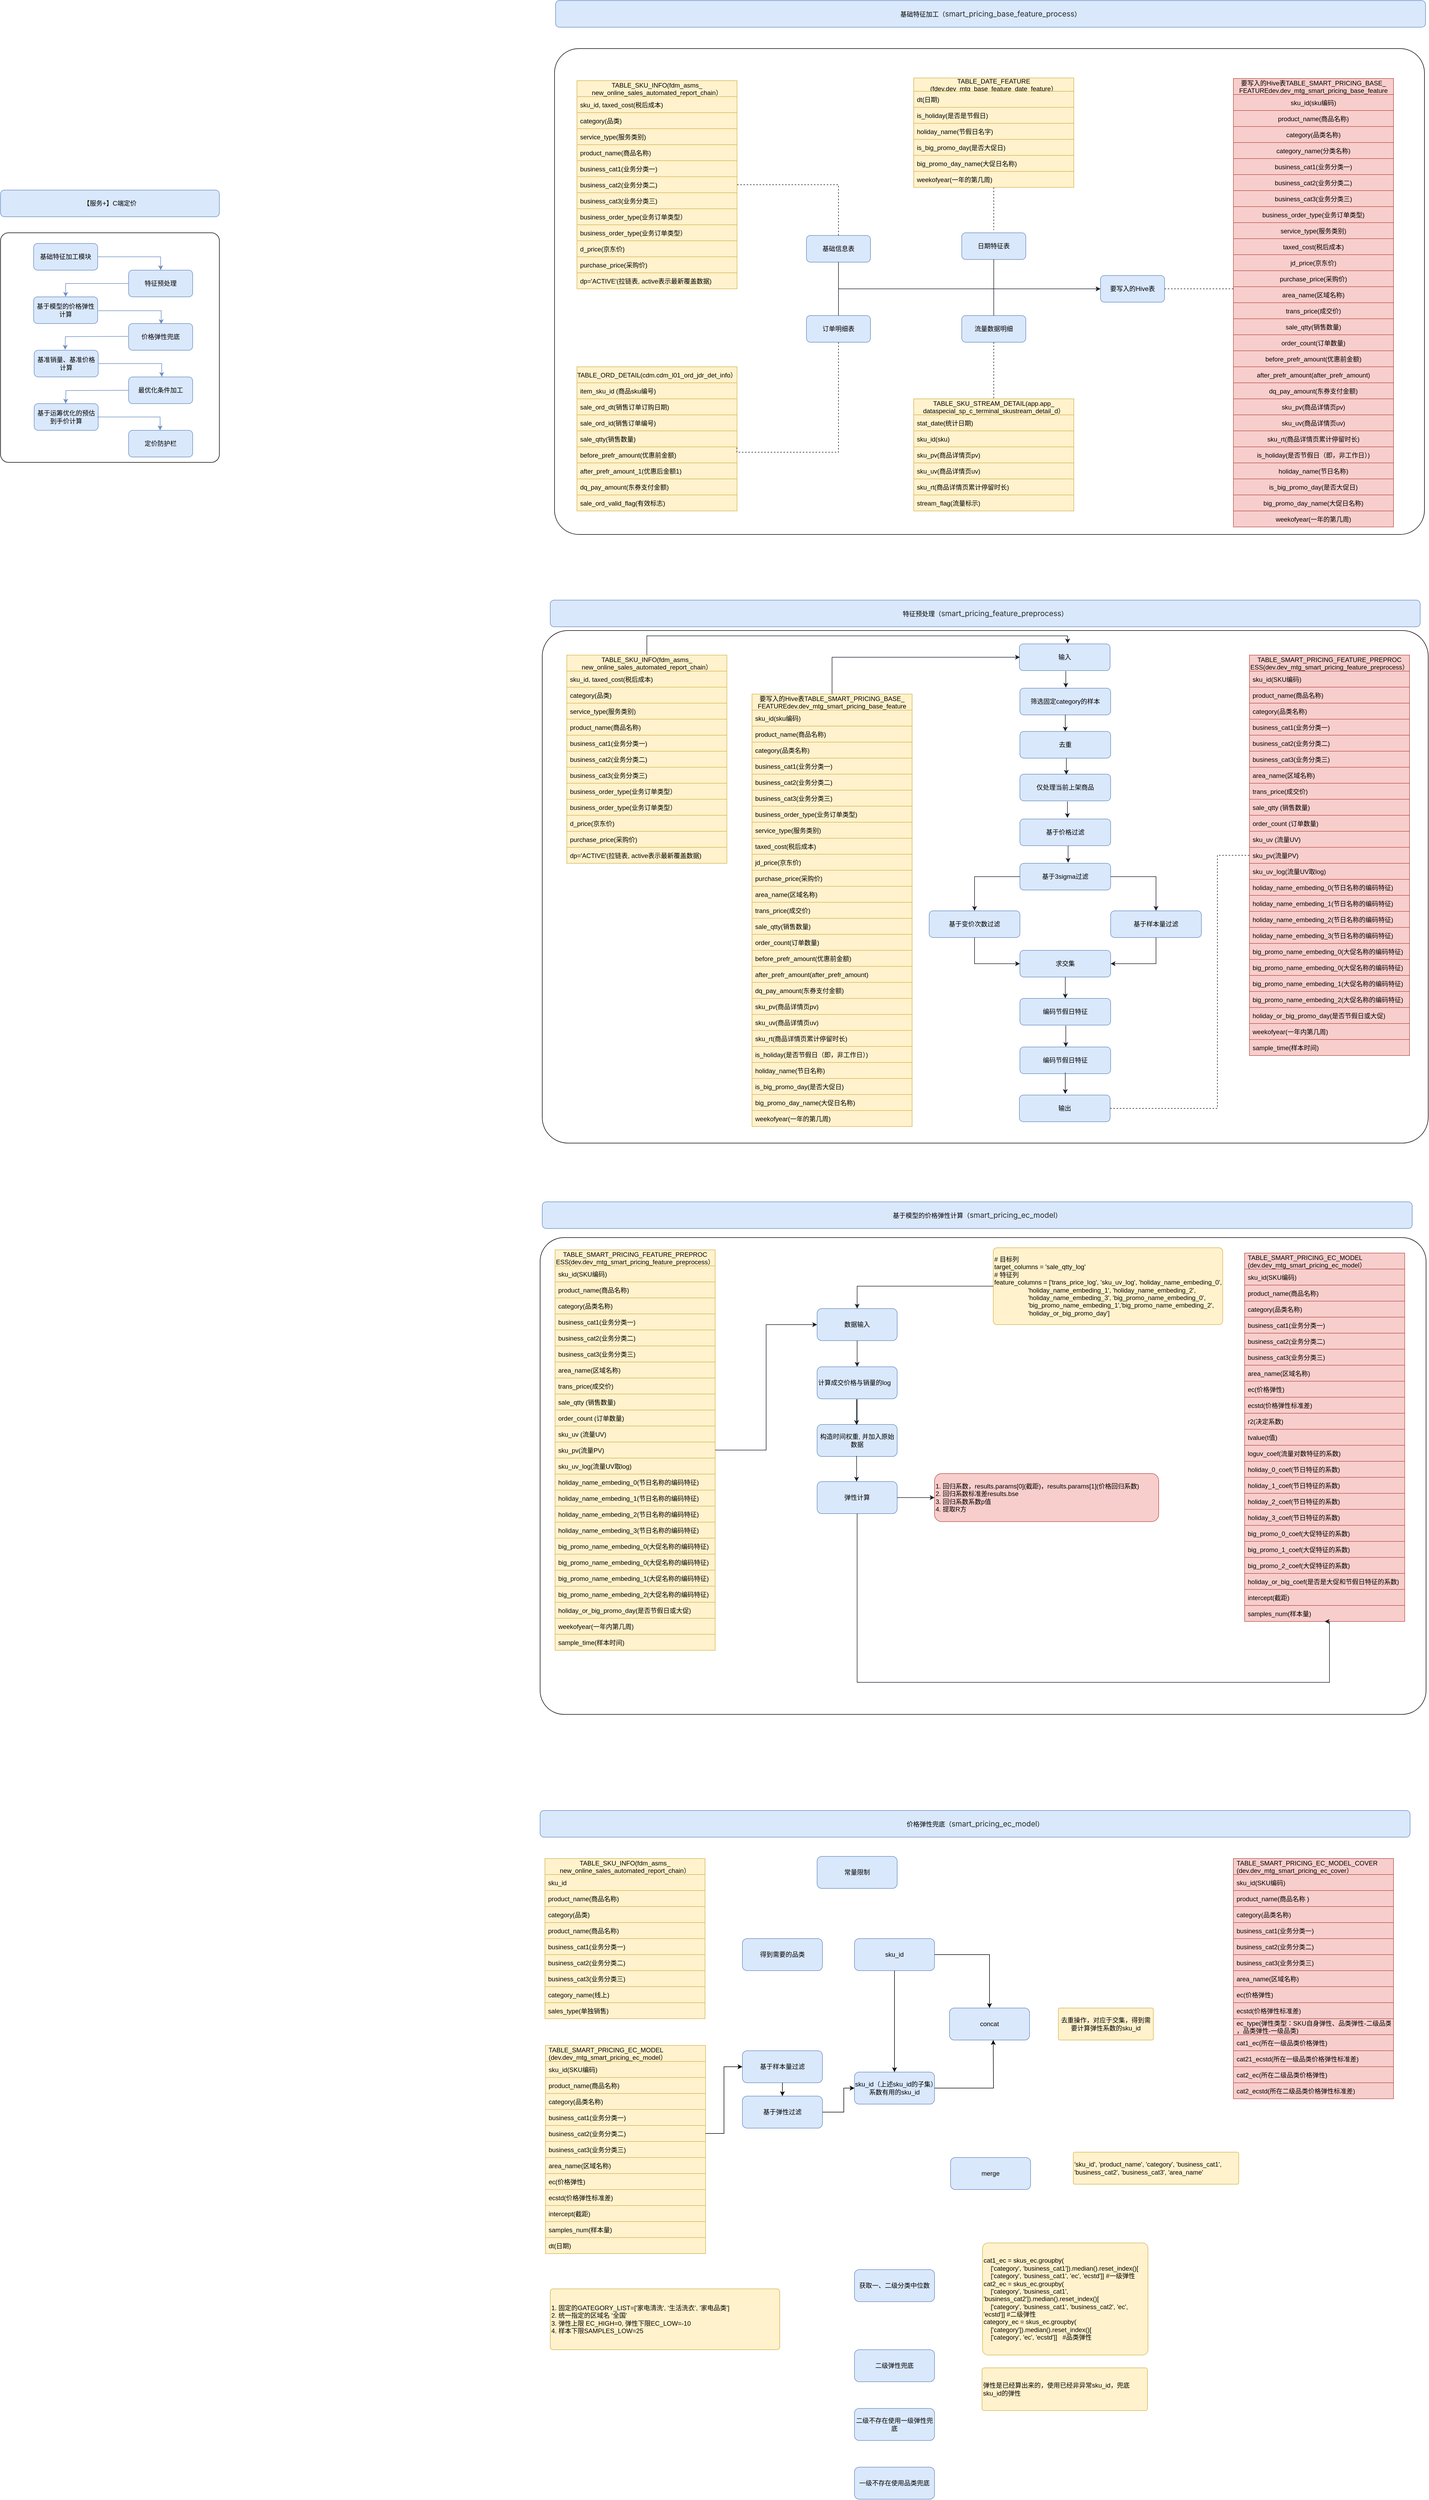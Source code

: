 <mxfile version="20.2.2" type="github">
  <diagram id="rA9bU17HEviZACzT6Bla" name="第 1 页">
    <mxGraphModel dx="1128" dy="2059" grid="1" gridSize="10" guides="1" tooltips="1" connect="1" arrows="1" fold="1" page="1" pageScale="1" pageWidth="827" pageHeight="1169" math="0" shadow="0">
      <root>
        <mxCell id="0" />
        <mxCell id="1" parent="0" />
        <mxCell id="k1O9Revn7S_Qjva8WgIn-345" value="" style="rounded=1;whiteSpace=wrap;html=1;arcSize=5;" parent="1" vertex="1">
          <mxGeometry x="1061" y="2037" width="1660" height="893" as="geometry" />
        </mxCell>
        <mxCell id="k1O9Revn7S_Qjva8WgIn-239" value="" style="rounded=1;whiteSpace=wrap;html=1;arcSize=5;" parent="1" vertex="1">
          <mxGeometry x="1065" y="900" width="1660" height="960" as="geometry" />
        </mxCell>
        <mxCell id="k1O9Revn7S_Qjva8WgIn-129" value="" style="rounded=1;whiteSpace=wrap;html=1;arcSize=5;" parent="1" vertex="1">
          <mxGeometry x="1088" y="-190" width="1630" height="910" as="geometry" />
        </mxCell>
        <mxCell id="YSsGzf-YjxrV3LL6Vg0g-29" value="" style="rounded=1;whiteSpace=wrap;html=1;enumerate=0;portConstraintRotation=1;fillStyle=auto;absoluteArcSize=1;arcSize=30;imageWidth=24;" parent="1" vertex="1">
          <mxGeometry x="50" y="155" width="410" height="430" as="geometry" />
        </mxCell>
        <mxCell id="YSsGzf-YjxrV3LL6Vg0g-1" value="基础特征加工模块" style="rounded=1;whiteSpace=wrap;html=1;fillColor=#dae8fc;strokeColor=#6c8ebf;" parent="1" vertex="1">
          <mxGeometry x="112" y="175" width="120" height="50" as="geometry" />
        </mxCell>
        <mxCell id="YSsGzf-YjxrV3LL6Vg0g-2" value="特征预处理" style="rounded=1;whiteSpace=wrap;html=1;fillColor=#dae8fc;strokeColor=#6c8ebf;" parent="1" vertex="1">
          <mxGeometry x="290" y="225" width="120" height="50" as="geometry" />
        </mxCell>
        <mxCell id="YSsGzf-YjxrV3LL6Vg0g-3" value="基于模型的价格弹性计算" style="rounded=1;whiteSpace=wrap;html=1;fillColor=#dae8fc;strokeColor=#6c8ebf;" parent="1" vertex="1">
          <mxGeometry x="112" y="275" width="120" height="50" as="geometry" />
        </mxCell>
        <mxCell id="YSsGzf-YjxrV3LL6Vg0g-4" value="价格弹性兜底" style="rounded=1;whiteSpace=wrap;html=1;fillColor=#dae8fc;strokeColor=#6c8ebf;" parent="1" vertex="1">
          <mxGeometry x="290" y="325" width="120" height="50" as="geometry" />
        </mxCell>
        <mxCell id="YSsGzf-YjxrV3LL6Vg0g-5" value="基准销量、基准价格计算" style="rounded=1;whiteSpace=wrap;html=1;fillColor=#dae8fc;strokeColor=#6c8ebf;" parent="1" vertex="1">
          <mxGeometry x="113" y="375" width="120" height="50" as="geometry" />
        </mxCell>
        <mxCell id="YSsGzf-YjxrV3LL6Vg0g-6" value="最优化条件加工" style="rounded=1;whiteSpace=wrap;html=1;fillColor=#dae8fc;strokeColor=#6c8ebf;" parent="1" vertex="1">
          <mxGeometry x="290" y="425" width="120" height="50" as="geometry" />
        </mxCell>
        <mxCell id="YSsGzf-YjxrV3LL6Vg0g-7" value="基于运筹优化的预估到手价计算" style="rounded=1;whiteSpace=wrap;html=1;fillColor=#dae8fc;strokeColor=#6c8ebf;" parent="1" vertex="1">
          <mxGeometry x="113" y="475" width="120" height="50" as="geometry" />
        </mxCell>
        <mxCell id="YSsGzf-YjxrV3LL6Vg0g-8" value="定价防护栏" style="rounded=1;whiteSpace=wrap;html=1;fillColor=#dae8fc;strokeColor=#6c8ebf;" parent="1" vertex="1">
          <mxGeometry x="290" y="525" width="120" height="50" as="geometry" />
        </mxCell>
        <mxCell id="YSsGzf-YjxrV3LL6Vg0g-9" value="【服务+】C端定价" style="rounded=1;whiteSpace=wrap;html=1;fillColor=#dae8fc;strokeColor=#6c8ebf;" parent="1" vertex="1">
          <mxGeometry x="50" y="75" width="410" height="50" as="geometry" />
        </mxCell>
        <mxCell id="YSsGzf-YjxrV3LL6Vg0g-17" value="" style="endArrow=classic;html=1;rounded=0;exitX=1;exitY=0.5;exitDx=0;exitDy=0;edgeStyle=orthogonalEdgeStyle;entryX=0.5;entryY=0;entryDx=0;entryDy=0;strokeColor=#6c8ebf;fillColor=#dae8fc;" parent="1" source="YSsGzf-YjxrV3LL6Vg0g-1" target="YSsGzf-YjxrV3LL6Vg0g-2" edge="1">
          <mxGeometry width="50" height="50" relative="1" as="geometry">
            <mxPoint x="233.0" y="65.0" as="sourcePoint" />
            <mxPoint x="350" y="215" as="targetPoint" />
            <Array as="points">
              <mxPoint x="350" y="200" />
            </Array>
          </mxGeometry>
        </mxCell>
        <mxCell id="YSsGzf-YjxrV3LL6Vg0g-18" value="" style="endArrow=classic;html=1;rounded=0;exitX=1;exitY=0.5;exitDx=0;exitDy=0;edgeStyle=orthogonalEdgeStyle;entryX=0.5;entryY=0;entryDx=0;entryDy=0;strokeColor=#6c8ebf;fillColor=#dae8fc;" parent="1" edge="1">
          <mxGeometry width="50" height="50" relative="1" as="geometry">
            <mxPoint x="234.0" y="400" as="sourcePoint" />
            <mxPoint x="352" y="425" as="targetPoint" />
            <Array as="points">
              <mxPoint x="352" y="400" />
            </Array>
          </mxGeometry>
        </mxCell>
        <mxCell id="YSsGzf-YjxrV3LL6Vg0g-19" value="" style="endArrow=classic;html=1;rounded=0;exitX=1;exitY=0.5;exitDx=0;exitDy=0;edgeStyle=orthogonalEdgeStyle;entryX=0.5;entryY=0;entryDx=0;entryDy=0;strokeColor=#6c8ebf;fillColor=#dae8fc;" parent="1" edge="1">
          <mxGeometry width="50" height="50" relative="1" as="geometry">
            <mxPoint x="233.0" y="301" as="sourcePoint" />
            <mxPoint x="351" y="326" as="targetPoint" />
            <Array as="points">
              <mxPoint x="351" y="301" />
            </Array>
          </mxGeometry>
        </mxCell>
        <mxCell id="YSsGzf-YjxrV3LL6Vg0g-21" value="" style="endArrow=classic;html=1;rounded=0;entryX=0.5;entryY=0;entryDx=0;entryDy=0;exitX=0;exitY=0.5;exitDx=0;exitDy=0;edgeStyle=orthogonalEdgeStyle;strokeColor=#6c8ebf;fillColor=#dae8fc;" parent="1" source="YSsGzf-YjxrV3LL6Vg0g-2" target="YSsGzf-YjxrV3LL6Vg0g-3" edge="1">
          <mxGeometry width="50" height="50" relative="1" as="geometry">
            <mxPoint y="310" as="sourcePoint" />
            <mxPoint x="122.0" y="310" as="targetPoint" />
          </mxGeometry>
        </mxCell>
        <mxCell id="YSsGzf-YjxrV3LL6Vg0g-22" value="" style="endArrow=classic;html=1;rounded=0;entryX=0.5;entryY=0;entryDx=0;entryDy=0;exitX=0;exitY=0.5;exitDx=0;exitDy=0;edgeStyle=orthogonalEdgeStyle;strokeColor=#6c8ebf;fillColor=#dae8fc;" parent="1" edge="1">
          <mxGeometry width="50" height="50" relative="1" as="geometry">
            <mxPoint x="289" y="349" as="sourcePoint" />
            <mxPoint x="171.0" y="374" as="targetPoint" />
          </mxGeometry>
        </mxCell>
        <mxCell id="YSsGzf-YjxrV3LL6Vg0g-23" value="" style="endArrow=classic;html=1;rounded=0;entryX=0.5;entryY=0;entryDx=0;entryDy=0;exitX=0;exitY=0.5;exitDx=0;exitDy=0;edgeStyle=orthogonalEdgeStyle;strokeColor=#6c8ebf;fillColor=#dae8fc;" parent="1" edge="1">
          <mxGeometry width="50" height="50" relative="1" as="geometry">
            <mxPoint x="290" y="450" as="sourcePoint" />
            <mxPoint x="172.0" y="475" as="targetPoint" />
          </mxGeometry>
        </mxCell>
        <mxCell id="YSsGzf-YjxrV3LL6Vg0g-25" value="" style="endArrow=classic;html=1;rounded=0;exitX=1;exitY=0.5;exitDx=0;exitDy=0;edgeStyle=orthogonalEdgeStyle;entryX=0.5;entryY=0;entryDx=0;entryDy=0;strokeColor=#6c8ebf;fillColor=#dae8fc;" parent="1" edge="1">
          <mxGeometry width="50" height="50" relative="1" as="geometry">
            <mxPoint x="231" y="500" as="sourcePoint" />
            <mxPoint x="349" y="525" as="targetPoint" />
            <Array as="points">
              <mxPoint x="349" y="500" />
            </Array>
          </mxGeometry>
        </mxCell>
        <mxCell id="k1O9Revn7S_Qjva8WgIn-3" value="订单明细表" style="rounded=1;whiteSpace=wrap;html=1;fillColor=#dae8fc;strokeColor=#6c8ebf;" parent="1" vertex="1">
          <mxGeometry x="1560" y="310" width="120" height="50" as="geometry" />
        </mxCell>
        <mxCell id="k1O9Revn7S_Qjva8WgIn-5" value="基础信息表" style="rounded=1;whiteSpace=wrap;html=1;fillColor=#dae8fc;strokeColor=#6c8ebf;" parent="1" vertex="1">
          <mxGeometry x="1560" y="160" width="120" height="50" as="geometry" />
        </mxCell>
        <mxCell id="k1O9Revn7S_Qjva8WgIn-6" value="日期特征表" style="rounded=1;whiteSpace=wrap;html=1;fillColor=#dae8fc;strokeColor=#6c8ebf;" parent="1" vertex="1">
          <mxGeometry x="1851" y="155" width="120" height="50" as="geometry" />
        </mxCell>
        <mxCell id="k1O9Revn7S_Qjva8WgIn-10" value="TABLE_SKU_INFO(fdm_asms_&#xa;new_online_sales_automated_report_chain）" style="swimlane;fontStyle=0;childLayout=stackLayout;horizontal=1;startSize=30;horizontalStack=0;resizeParent=1;resizeParentMax=0;resizeLast=0;collapsible=1;marginBottom=0;fillColor=#fff2cc;strokeColor=#d6b656;" parent="1" vertex="1">
          <mxGeometry x="1130" y="-130" width="300" height="390" as="geometry">
            <mxRectangle x="1260" y="400" width="330" height="30" as="alternateBounds" />
          </mxGeometry>
        </mxCell>
        <mxCell id="k1O9Revn7S_Qjva8WgIn-11" value="sku_id, taxed_cost(税后成本)" style="text;strokeColor=#d6b656;fillColor=#fff2cc;align=left;verticalAlign=middle;spacingLeft=4;spacingRight=4;overflow=hidden;points=[[0,0.5],[1,0.5]];portConstraint=eastwest;rotatable=0;" parent="k1O9Revn7S_Qjva8WgIn-10" vertex="1">
          <mxGeometry y="30" width="300" height="30" as="geometry" />
        </mxCell>
        <mxCell id="k1O9Revn7S_Qjva8WgIn-12" value="category(品类)" style="text;strokeColor=#d6b656;fillColor=#fff2cc;align=left;verticalAlign=middle;spacingLeft=4;spacingRight=4;overflow=hidden;points=[[0,0.5],[1,0.5]];portConstraint=eastwest;rotatable=0;" parent="k1O9Revn7S_Qjva8WgIn-10" vertex="1">
          <mxGeometry y="60" width="300" height="30" as="geometry" />
        </mxCell>
        <mxCell id="k1O9Revn7S_Qjva8WgIn-13" value="service_type(服务类别)" style="text;strokeColor=#d6b656;fillColor=#fff2cc;align=left;verticalAlign=middle;spacingLeft=4;spacingRight=4;overflow=hidden;points=[[0,0.5],[1,0.5]];portConstraint=eastwest;rotatable=0;" parent="k1O9Revn7S_Qjva8WgIn-10" vertex="1">
          <mxGeometry y="90" width="300" height="30" as="geometry" />
        </mxCell>
        <mxCell id="k1O9Revn7S_Qjva8WgIn-20" value="product_name(商品名称)" style="text;strokeColor=#d6b656;fillColor=#fff2cc;align=left;verticalAlign=middle;spacingLeft=4;spacingRight=4;overflow=hidden;points=[[0,0.5],[1,0.5]];portConstraint=eastwest;rotatable=0;" parent="k1O9Revn7S_Qjva8WgIn-10" vertex="1">
          <mxGeometry y="120" width="300" height="30" as="geometry" />
        </mxCell>
        <mxCell id="k1O9Revn7S_Qjva8WgIn-21" value="business_cat1(业务分类一)" style="text;strokeColor=#d6b656;fillColor=#fff2cc;align=left;verticalAlign=middle;spacingLeft=4;spacingRight=4;overflow=hidden;points=[[0,0.5],[1,0.5]];portConstraint=eastwest;rotatable=0;" parent="k1O9Revn7S_Qjva8WgIn-10" vertex="1">
          <mxGeometry y="150" width="300" height="30" as="geometry" />
        </mxCell>
        <mxCell id="k1O9Revn7S_Qjva8WgIn-22" value="business_cat2(业务分类二)" style="text;strokeColor=#d6b656;fillColor=#fff2cc;align=left;verticalAlign=middle;spacingLeft=4;spacingRight=4;overflow=hidden;points=[[0,0.5],[1,0.5]];portConstraint=eastwest;rotatable=0;" parent="k1O9Revn7S_Qjva8WgIn-10" vertex="1">
          <mxGeometry y="180" width="300" height="30" as="geometry" />
        </mxCell>
        <mxCell id="k1O9Revn7S_Qjva8WgIn-23" value="business_cat3(业务分类三)" style="text;strokeColor=#d6b656;fillColor=#fff2cc;align=left;verticalAlign=middle;spacingLeft=4;spacingRight=4;overflow=hidden;points=[[0,0.5],[1,0.5]];portConstraint=eastwest;rotatable=0;" parent="k1O9Revn7S_Qjva8WgIn-10" vertex="1">
          <mxGeometry y="210" width="300" height="30" as="geometry" />
        </mxCell>
        <mxCell id="k1O9Revn7S_Qjva8WgIn-24" value="business_order_type(业务订单类型）" style="text;strokeColor=#d6b656;fillColor=#fff2cc;align=left;verticalAlign=middle;spacingLeft=4;spacingRight=4;overflow=hidden;points=[[0,0.5],[1,0.5]];portConstraint=eastwest;rotatable=0;" parent="k1O9Revn7S_Qjva8WgIn-10" vertex="1">
          <mxGeometry y="240" width="300" height="30" as="geometry" />
        </mxCell>
        <mxCell id="k1O9Revn7S_Qjva8WgIn-25" value="business_order_type(业务订单类型）" style="text;strokeColor=#d6b656;fillColor=#fff2cc;align=left;verticalAlign=middle;spacingLeft=4;spacingRight=4;overflow=hidden;points=[[0,0.5],[1,0.5]];portConstraint=eastwest;rotatable=0;" parent="k1O9Revn7S_Qjva8WgIn-10" vertex="1">
          <mxGeometry y="270" width="300" height="30" as="geometry" />
        </mxCell>
        <mxCell id="k1O9Revn7S_Qjva8WgIn-26" value="d_price(京东价)" style="text;strokeColor=#d6b656;fillColor=#fff2cc;align=left;verticalAlign=middle;spacingLeft=4;spacingRight=4;overflow=hidden;points=[[0,0.5],[1,0.5]];portConstraint=eastwest;rotatable=0;" parent="k1O9Revn7S_Qjva8WgIn-10" vertex="1">
          <mxGeometry y="300" width="300" height="30" as="geometry" />
        </mxCell>
        <mxCell id="k1O9Revn7S_Qjva8WgIn-27" value="purchase_price(采购价)" style="text;strokeColor=#d6b656;fillColor=#fff2cc;align=left;verticalAlign=middle;spacingLeft=4;spacingRight=4;overflow=hidden;points=[[0,0.5],[1,0.5]];portConstraint=eastwest;rotatable=0;" parent="k1O9Revn7S_Qjva8WgIn-10" vertex="1">
          <mxGeometry y="330" width="300" height="30" as="geometry" />
        </mxCell>
        <mxCell id="k1O9Revn7S_Qjva8WgIn-28" value="dp=&#39;ACTIVE&#39;(拉链表, active表示最新覆盖数据)" style="text;strokeColor=#d6b656;fillColor=#fff2cc;align=left;verticalAlign=middle;spacingLeft=4;spacingRight=4;overflow=hidden;points=[[0,0.5],[1,0.5]];portConstraint=eastwest;rotatable=0;" parent="k1O9Revn7S_Qjva8WgIn-10" vertex="1">
          <mxGeometry y="360" width="300" height="30" as="geometry" />
        </mxCell>
        <mxCell id="k1O9Revn7S_Qjva8WgIn-29" value="TABLE_ORD_DETAIL(cdm.cdm_l01_ord_jdr_det_info）" style="swimlane;fontStyle=0;childLayout=stackLayout;horizontal=1;startSize=30;horizontalStack=0;resizeParent=1;resizeParentMax=0;resizeLast=0;collapsible=1;marginBottom=0;fillColor=#fff2cc;strokeColor=#d6b656;" parent="1" vertex="1">
          <mxGeometry x="1130" y="406" width="300" height="270" as="geometry">
            <mxRectangle x="1130" y="280" width="330" height="30" as="alternateBounds" />
          </mxGeometry>
        </mxCell>
        <mxCell id="k1O9Revn7S_Qjva8WgIn-40" value="item_sku_id (商品sku编号)" style="text;strokeColor=#d6b656;fillColor=#fff2cc;align=left;verticalAlign=middle;spacingLeft=4;spacingRight=4;overflow=hidden;points=[[0,0.5],[1,0.5]];portConstraint=eastwest;rotatable=0;" parent="k1O9Revn7S_Qjva8WgIn-29" vertex="1">
          <mxGeometry y="30" width="300" height="30" as="geometry" />
        </mxCell>
        <mxCell id="k1O9Revn7S_Qjva8WgIn-49" value="sale_ord_dt(销售订单订购日期)" style="text;strokeColor=#d6b656;fillColor=#fff2cc;align=left;verticalAlign=middle;spacingLeft=4;spacingRight=4;overflow=hidden;points=[[0,0.5],[1,0.5]];portConstraint=eastwest;rotatable=0;" parent="k1O9Revn7S_Qjva8WgIn-29" vertex="1">
          <mxGeometry y="60" width="300" height="30" as="geometry" />
        </mxCell>
        <mxCell id="k1O9Revn7S_Qjva8WgIn-42" value="sale_ord_id(销售订单编号)" style="text;strokeColor=#d6b656;fillColor=#fff2cc;align=left;verticalAlign=middle;spacingLeft=4;spacingRight=4;overflow=hidden;points=[[0,0.5],[1,0.5]];portConstraint=eastwest;rotatable=0;" parent="k1O9Revn7S_Qjva8WgIn-29" vertex="1">
          <mxGeometry y="90" width="300" height="30" as="geometry" />
        </mxCell>
        <mxCell id="k1O9Revn7S_Qjva8WgIn-43" value="sale_qtty(销售数量)" style="text;strokeColor=#d6b656;fillColor=#fff2cc;align=left;verticalAlign=middle;spacingLeft=4;spacingRight=4;overflow=hidden;points=[[0,0.5],[1,0.5]];portConstraint=eastwest;rotatable=0;" parent="k1O9Revn7S_Qjva8WgIn-29" vertex="1">
          <mxGeometry y="120" width="300" height="30" as="geometry" />
        </mxCell>
        <mxCell id="k1O9Revn7S_Qjva8WgIn-44" value="before_prefr_amount(优惠前金额)" style="text;strokeColor=#d6b656;fillColor=#fff2cc;align=left;verticalAlign=middle;spacingLeft=4;spacingRight=4;overflow=hidden;points=[[0,0.5],[1,0.5]];portConstraint=eastwest;rotatable=0;" parent="k1O9Revn7S_Qjva8WgIn-29" vertex="1">
          <mxGeometry y="150" width="300" height="30" as="geometry" />
        </mxCell>
        <mxCell id="k1O9Revn7S_Qjva8WgIn-45" value="after_prefr_amount_1(优惠后金额1)" style="text;strokeColor=#d6b656;fillColor=#fff2cc;align=left;verticalAlign=middle;spacingLeft=4;spacingRight=4;overflow=hidden;points=[[0,0.5],[1,0.5]];portConstraint=eastwest;rotatable=0;" parent="k1O9Revn7S_Qjva8WgIn-29" vertex="1">
          <mxGeometry y="180" width="300" height="30" as="geometry" />
        </mxCell>
        <mxCell id="k1O9Revn7S_Qjva8WgIn-46" value="dq_pay_amount(东券支付金额)" style="text;strokeColor=#d6b656;fillColor=#fff2cc;align=left;verticalAlign=middle;spacingLeft=4;spacingRight=4;overflow=hidden;points=[[0,0.5],[1,0.5]];portConstraint=eastwest;rotatable=0;" parent="k1O9Revn7S_Qjva8WgIn-29" vertex="1">
          <mxGeometry y="210" width="300" height="30" as="geometry" />
        </mxCell>
        <mxCell id="k1O9Revn7S_Qjva8WgIn-48" value="sale_ord_valid_flag(有效标志)" style="text;strokeColor=#d6b656;fillColor=#fff2cc;align=left;verticalAlign=middle;spacingLeft=4;spacingRight=4;overflow=hidden;points=[[0,0.5],[1,0.5]];portConstraint=eastwest;rotatable=0;" parent="k1O9Revn7S_Qjva8WgIn-29" vertex="1">
          <mxGeometry y="240" width="300" height="30" as="geometry" />
        </mxCell>
        <mxCell id="k1O9Revn7S_Qjva8WgIn-50" value="TABLE_DATE_FEATURE&#xa;(fdev.dev_mtg_base_feature_date_feature）" style="swimlane;fontStyle=0;childLayout=stackLayout;horizontal=1;startSize=25;horizontalStack=0;resizeParent=1;resizeParentMax=0;resizeLast=0;collapsible=1;marginBottom=0;fillColor=#fff2cc;strokeColor=#d6b656;" parent="1" vertex="1">
          <mxGeometry x="1761" y="-135" width="300" height="205" as="geometry">
            <mxRectangle x="1260" y="400" width="330" height="30" as="alternateBounds" />
          </mxGeometry>
        </mxCell>
        <mxCell id="k1O9Revn7S_Qjva8WgIn-51" value="dt(日期)" style="text;strokeColor=#d6b656;fillColor=#fff2cc;align=left;verticalAlign=middle;spacingLeft=4;spacingRight=4;overflow=hidden;points=[[0,0.5],[1,0.5]];portConstraint=eastwest;rotatable=0;" parent="k1O9Revn7S_Qjva8WgIn-50" vertex="1">
          <mxGeometry y="25" width="300" height="30" as="geometry" />
        </mxCell>
        <mxCell id="k1O9Revn7S_Qjva8WgIn-63" value="is_holiday(是否是节假日)" style="text;strokeColor=#d6b656;fillColor=#fff2cc;align=left;verticalAlign=middle;spacingLeft=4;spacingRight=4;overflow=hidden;points=[[0,0.5],[1,0.5]];portConstraint=eastwest;rotatable=0;" parent="k1O9Revn7S_Qjva8WgIn-50" vertex="1">
          <mxGeometry y="55" width="300" height="30" as="geometry" />
        </mxCell>
        <mxCell id="k1O9Revn7S_Qjva8WgIn-64" value="holiday_name(节假日名字)" style="text;strokeColor=#d6b656;fillColor=#fff2cc;align=left;verticalAlign=middle;spacingLeft=4;spacingRight=4;overflow=hidden;points=[[0,0.5],[1,0.5]];portConstraint=eastwest;rotatable=0;" parent="k1O9Revn7S_Qjva8WgIn-50" vertex="1">
          <mxGeometry y="85" width="300" height="30" as="geometry" />
        </mxCell>
        <mxCell id="k1O9Revn7S_Qjva8WgIn-65" value="is_big_promo_day(是否大促日)" style="text;strokeColor=#d6b656;fillColor=#fff2cc;align=left;verticalAlign=middle;spacingLeft=4;spacingRight=4;overflow=hidden;points=[[0,0.5],[1,0.5]];portConstraint=eastwest;rotatable=0;" parent="k1O9Revn7S_Qjva8WgIn-50" vertex="1">
          <mxGeometry y="115" width="300" height="30" as="geometry" />
        </mxCell>
        <mxCell id="k1O9Revn7S_Qjva8WgIn-66" value="big_promo_day_name(大促日名称)" style="text;strokeColor=#d6b656;fillColor=#fff2cc;align=left;verticalAlign=middle;spacingLeft=4;spacingRight=4;overflow=hidden;points=[[0,0.5],[1,0.5]];portConstraint=eastwest;rotatable=0;" parent="k1O9Revn7S_Qjva8WgIn-50" vertex="1">
          <mxGeometry y="145" width="300" height="30" as="geometry" />
        </mxCell>
        <mxCell id="k1O9Revn7S_Qjva8WgIn-67" value="weekofyear(一年的第几周)" style="text;strokeColor=#d6b656;fillColor=#fff2cc;align=left;verticalAlign=middle;spacingLeft=4;spacingRight=4;overflow=hidden;points=[[0,0.5],[1,0.5]];portConstraint=eastwest;rotatable=0;" parent="k1O9Revn7S_Qjva8WgIn-50" vertex="1">
          <mxGeometry y="175" width="300" height="30" as="geometry" />
        </mxCell>
        <mxCell id="k1O9Revn7S_Qjva8WgIn-68" value="流量数据明细" style="rounded=1;whiteSpace=wrap;html=1;fillColor=#dae8fc;strokeColor=#6c8ebf;" parent="1" vertex="1">
          <mxGeometry x="1851" y="310" width="120" height="50" as="geometry" />
        </mxCell>
        <mxCell id="k1O9Revn7S_Qjva8WgIn-69" value="TABLE_SKU_STREAM_DETAIL(app.app_&#xa;dataspecial_sp_c_terminal_skustream_detail_d）" style="swimlane;fontStyle=0;childLayout=stackLayout;horizontal=1;startSize=30;horizontalStack=0;resizeParent=1;resizeParentMax=0;resizeLast=0;collapsible=1;marginBottom=0;fillColor=#fff2cc;strokeColor=#d6b656;" parent="1" vertex="1">
          <mxGeometry x="1761" y="466" width="300" height="210" as="geometry">
            <mxRectangle x="1260" y="400" width="330" height="30" as="alternateBounds" />
          </mxGeometry>
        </mxCell>
        <mxCell id="k1O9Revn7S_Qjva8WgIn-70" value="stat_date(统计日期)" style="text;strokeColor=#d6b656;fillColor=#fff2cc;align=left;verticalAlign=middle;spacingLeft=4;spacingRight=4;overflow=hidden;points=[[0,0.5],[1,0.5]];portConstraint=eastwest;rotatable=0;" parent="k1O9Revn7S_Qjva8WgIn-69" vertex="1">
          <mxGeometry y="30" width="300" height="30" as="geometry" />
        </mxCell>
        <mxCell id="k1O9Revn7S_Qjva8WgIn-76" value="sku_id(sku)" style="text;strokeColor=#d6b656;fillColor=#fff2cc;align=left;verticalAlign=middle;spacingLeft=4;spacingRight=4;overflow=hidden;points=[[0,0.5],[1,0.5]];portConstraint=eastwest;rotatable=0;" parent="k1O9Revn7S_Qjva8WgIn-69" vertex="1">
          <mxGeometry y="60" width="300" height="30" as="geometry" />
        </mxCell>
        <mxCell id="k1O9Revn7S_Qjva8WgIn-77" value="sku_pv(商品详情页pv)" style="text;strokeColor=#d6b656;fillColor=#fff2cc;align=left;verticalAlign=middle;spacingLeft=4;spacingRight=4;overflow=hidden;points=[[0,0.5],[1,0.5]];portConstraint=eastwest;rotatable=0;" parent="k1O9Revn7S_Qjva8WgIn-69" vertex="1">
          <mxGeometry y="90" width="300" height="30" as="geometry" />
        </mxCell>
        <mxCell id="k1O9Revn7S_Qjva8WgIn-78" value="sku_uv(商品详情页uv)" style="text;strokeColor=#d6b656;fillColor=#fff2cc;align=left;verticalAlign=middle;spacingLeft=4;spacingRight=4;overflow=hidden;points=[[0,0.5],[1,0.5]];portConstraint=eastwest;rotatable=0;" parent="k1O9Revn7S_Qjva8WgIn-69" vertex="1">
          <mxGeometry y="120" width="300" height="30" as="geometry" />
        </mxCell>
        <mxCell id="k1O9Revn7S_Qjva8WgIn-79" value="sku_rt(商品详情页累计停留时长)" style="text;strokeColor=#d6b656;fillColor=#fff2cc;align=left;verticalAlign=middle;spacingLeft=4;spacingRight=4;overflow=hidden;points=[[0,0.5],[1,0.5]];portConstraint=eastwest;rotatable=0;" parent="k1O9Revn7S_Qjva8WgIn-69" vertex="1">
          <mxGeometry y="150" width="300" height="30" as="geometry" />
        </mxCell>
        <mxCell id="k1O9Revn7S_Qjva8WgIn-80" value="stream_flag(流量标示)" style="text;strokeColor=#d6b656;fillColor=#fff2cc;align=left;verticalAlign=middle;spacingLeft=4;spacingRight=4;overflow=hidden;points=[[0,0.5],[1,0.5]];portConstraint=eastwest;rotatable=0;" parent="k1O9Revn7S_Qjva8WgIn-69" vertex="1">
          <mxGeometry y="180" width="300" height="30" as="geometry" />
        </mxCell>
        <mxCell id="k1O9Revn7S_Qjva8WgIn-81" value="要写入的Hive表TABLE_SMART_PRICING_BASE_&#xa;FEATUREdev.dev_mtg_smart_pricing_base_feature" style="swimlane;fontStyle=0;childLayout=stackLayout;horizontal=1;startSize=30;horizontalStack=0;resizeParent=1;resizeParentMax=0;resizeLast=0;collapsible=1;marginBottom=0;fillColor=#f8cecc;strokeColor=#b85450;" parent="1" vertex="1">
          <mxGeometry x="2360" y="-134" width="300" height="840" as="geometry">
            <mxRectangle x="1260" y="400" width="330" height="30" as="alternateBounds" />
          </mxGeometry>
        </mxCell>
        <mxCell id="k1O9Revn7S_Qjva8WgIn-86" value="sku_id(sku编码)" style="text;strokeColor=#b85450;fillColor=#f8cecc;align=center;verticalAlign=middle;spacingLeft=4;spacingRight=4;overflow=hidden;points=[[0,0.5],[1,0.5]];portConstraint=eastwest;rotatable=0;fontStyle=0;startSize=30;" parent="k1O9Revn7S_Qjva8WgIn-81" vertex="1">
          <mxGeometry y="30" width="300" height="30" as="geometry" />
        </mxCell>
        <mxCell id="k1O9Revn7S_Qjva8WgIn-89" value="product_name(商品名称)" style="text;strokeColor=#b85450;fillColor=#f8cecc;align=center;verticalAlign=middle;spacingLeft=4;spacingRight=4;overflow=hidden;points=[[0,0.5],[1,0.5]];portConstraint=eastwest;rotatable=0;fontStyle=0;startSize=30;" parent="k1O9Revn7S_Qjva8WgIn-81" vertex="1">
          <mxGeometry y="60" width="300" height="30" as="geometry" />
        </mxCell>
        <mxCell id="k1O9Revn7S_Qjva8WgIn-93" value="category(品类名称)" style="text;strokeColor=#b85450;fillColor=#f8cecc;align=center;verticalAlign=middle;spacingLeft=4;spacingRight=4;overflow=hidden;points=[[0,0.5],[1,0.5]];portConstraint=eastwest;rotatable=0;fontStyle=0;startSize=30;" parent="k1O9Revn7S_Qjva8WgIn-81" vertex="1">
          <mxGeometry y="90" width="300" height="30" as="geometry" />
        </mxCell>
        <mxCell id="k1O9Revn7S_Qjva8WgIn-218" value="category_name(分类名称)" style="text;strokeColor=#b85450;fillColor=#f8cecc;align=center;verticalAlign=middle;spacingLeft=4;spacingRight=4;overflow=hidden;points=[[0,0.5],[1,0.5]];portConstraint=eastwest;rotatable=0;fontStyle=0;startSize=30;" parent="k1O9Revn7S_Qjva8WgIn-81" vertex="1">
          <mxGeometry y="120" width="300" height="30" as="geometry" />
        </mxCell>
        <mxCell id="k1O9Revn7S_Qjva8WgIn-94" value="business_cat1(业务分类一)" style="text;strokeColor=#b85450;fillColor=#f8cecc;align=center;verticalAlign=middle;spacingLeft=4;spacingRight=4;overflow=hidden;points=[[0,0.5],[1,0.5]];portConstraint=eastwest;rotatable=0;fontStyle=0;startSize=30;" parent="k1O9Revn7S_Qjva8WgIn-81" vertex="1">
          <mxGeometry y="150" width="300" height="30" as="geometry" />
        </mxCell>
        <mxCell id="k1O9Revn7S_Qjva8WgIn-95" value="business_cat2(业务分类二)" style="text;strokeColor=#b85450;fillColor=#f8cecc;align=center;verticalAlign=middle;spacingLeft=4;spacingRight=4;overflow=hidden;points=[[0,0.5],[1,0.5]];portConstraint=eastwest;rotatable=0;fontStyle=0;startSize=30;" parent="k1O9Revn7S_Qjva8WgIn-81" vertex="1">
          <mxGeometry y="180" width="300" height="30" as="geometry" />
        </mxCell>
        <mxCell id="k1O9Revn7S_Qjva8WgIn-96" value="business_cat3(业务分类三)" style="text;strokeColor=#b85450;fillColor=#f8cecc;align=center;verticalAlign=middle;spacingLeft=4;spacingRight=4;overflow=hidden;points=[[0,0.5],[1,0.5]];portConstraint=eastwest;rotatable=0;fontStyle=0;startSize=30;" parent="k1O9Revn7S_Qjva8WgIn-81" vertex="1">
          <mxGeometry y="210" width="300" height="30" as="geometry" />
        </mxCell>
        <mxCell id="k1O9Revn7S_Qjva8WgIn-97" value="business_order_type(业务订单类型)" style="text;strokeColor=#b85450;fillColor=#f8cecc;align=center;verticalAlign=middle;spacingLeft=4;spacingRight=4;overflow=hidden;points=[[0,0.5],[1,0.5]];portConstraint=eastwest;rotatable=0;fontStyle=0;startSize=30;" parent="k1O9Revn7S_Qjva8WgIn-81" vertex="1">
          <mxGeometry y="240" width="300" height="30" as="geometry" />
        </mxCell>
        <mxCell id="k1O9Revn7S_Qjva8WgIn-98" value="service_type(服务类别)" style="text;strokeColor=#b85450;fillColor=#f8cecc;align=center;verticalAlign=middle;spacingLeft=4;spacingRight=4;overflow=hidden;points=[[0,0.5],[1,0.5]];portConstraint=eastwest;rotatable=0;fontStyle=0;startSize=30;" parent="k1O9Revn7S_Qjva8WgIn-81" vertex="1">
          <mxGeometry y="270" width="300" height="30" as="geometry" />
        </mxCell>
        <mxCell id="k1O9Revn7S_Qjva8WgIn-99" value="taxed_cost(税后成本)" style="text;strokeColor=#b85450;fillColor=#f8cecc;align=center;verticalAlign=middle;spacingLeft=4;spacingRight=4;overflow=hidden;points=[[0,0.5],[1,0.5]];portConstraint=eastwest;rotatable=0;fontStyle=0;startSize=30;" parent="k1O9Revn7S_Qjva8WgIn-81" vertex="1">
          <mxGeometry y="300" width="300" height="30" as="geometry" />
        </mxCell>
        <mxCell id="k1O9Revn7S_Qjva8WgIn-100" value="jd_price(京东价)" style="text;strokeColor=#b85450;fillColor=#f8cecc;align=center;verticalAlign=middle;spacingLeft=4;spacingRight=4;overflow=hidden;points=[[0,0.5],[1,0.5]];portConstraint=eastwest;rotatable=0;fontStyle=0;startSize=30;" parent="k1O9Revn7S_Qjva8WgIn-81" vertex="1">
          <mxGeometry y="330" width="300" height="30" as="geometry" />
        </mxCell>
        <mxCell id="k1O9Revn7S_Qjva8WgIn-101" value="purchase_price(采购价)" style="text;strokeColor=#b85450;fillColor=#f8cecc;align=center;verticalAlign=middle;spacingLeft=4;spacingRight=4;overflow=hidden;points=[[0,0.5],[1,0.5]];portConstraint=eastwest;rotatable=0;fontStyle=0;startSize=30;" parent="k1O9Revn7S_Qjva8WgIn-81" vertex="1">
          <mxGeometry y="360" width="300" height="30" as="geometry" />
        </mxCell>
        <mxCell id="k1O9Revn7S_Qjva8WgIn-102" value="area_name(区域名称)" style="text;strokeColor=#b85450;fillColor=#f8cecc;align=center;verticalAlign=middle;spacingLeft=4;spacingRight=4;overflow=hidden;points=[[0,0.5],[1,0.5]];portConstraint=eastwest;rotatable=0;fontStyle=0;startSize=30;" parent="k1O9Revn7S_Qjva8WgIn-81" vertex="1">
          <mxGeometry y="390" width="300" height="30" as="geometry" />
        </mxCell>
        <mxCell id="k1O9Revn7S_Qjva8WgIn-103" value="trans_price(成交价)" style="text;strokeColor=#b85450;fillColor=#f8cecc;align=center;verticalAlign=middle;spacingLeft=4;spacingRight=4;overflow=hidden;points=[[0,0.5],[1,0.5]];portConstraint=eastwest;rotatable=0;fontStyle=0;startSize=30;" parent="k1O9Revn7S_Qjva8WgIn-81" vertex="1">
          <mxGeometry y="420" width="300" height="30" as="geometry" />
        </mxCell>
        <mxCell id="k1O9Revn7S_Qjva8WgIn-104" value="sale_qtty(销售数量)" style="text;strokeColor=#b85450;fillColor=#f8cecc;align=center;verticalAlign=middle;spacingLeft=4;spacingRight=4;overflow=hidden;points=[[0,0.5],[1,0.5]];portConstraint=eastwest;rotatable=0;fontStyle=0;startSize=30;" parent="k1O9Revn7S_Qjva8WgIn-81" vertex="1">
          <mxGeometry y="450" width="300" height="30" as="geometry" />
        </mxCell>
        <mxCell id="k1O9Revn7S_Qjva8WgIn-105" value="order_count(订单数量)" style="text;strokeColor=#b85450;fillColor=#f8cecc;align=center;verticalAlign=middle;spacingLeft=4;spacingRight=4;overflow=hidden;points=[[0,0.5],[1,0.5]];portConstraint=eastwest;rotatable=0;fontStyle=0;startSize=30;" parent="k1O9Revn7S_Qjva8WgIn-81" vertex="1">
          <mxGeometry y="480" width="300" height="30" as="geometry" />
        </mxCell>
        <mxCell id="k1O9Revn7S_Qjva8WgIn-106" value="before_prefr_amount(优惠前金额)" style="text;strokeColor=#b85450;fillColor=#f8cecc;align=center;verticalAlign=middle;spacingLeft=4;spacingRight=4;overflow=hidden;points=[[0,0.5],[1,0.5]];portConstraint=eastwest;rotatable=0;fontStyle=0;startSize=30;" parent="k1O9Revn7S_Qjva8WgIn-81" vertex="1">
          <mxGeometry y="510" width="300" height="30" as="geometry" />
        </mxCell>
        <mxCell id="k1O9Revn7S_Qjva8WgIn-107" value="after_prefr_amount(after_prefr_amount)" style="text;strokeColor=#b85450;fillColor=#f8cecc;align=center;verticalAlign=middle;spacingLeft=4;spacingRight=4;overflow=hidden;points=[[0,0.5],[1,0.5]];portConstraint=eastwest;rotatable=0;fontStyle=0;startSize=30;" parent="k1O9Revn7S_Qjva8WgIn-81" vertex="1">
          <mxGeometry y="540" width="300" height="30" as="geometry" />
        </mxCell>
        <mxCell id="k1O9Revn7S_Qjva8WgIn-108" value="dq_pay_amount(东券支付金额)" style="text;strokeColor=#b85450;fillColor=#f8cecc;align=center;verticalAlign=middle;spacingLeft=4;spacingRight=4;overflow=hidden;points=[[0,0.5],[1,0.5]];portConstraint=eastwest;rotatable=0;fontStyle=0;startSize=30;" parent="k1O9Revn7S_Qjva8WgIn-81" vertex="1">
          <mxGeometry y="570" width="300" height="30" as="geometry" />
        </mxCell>
        <mxCell id="k1O9Revn7S_Qjva8WgIn-109" value="sku_pv(商品详情页pv)" style="text;strokeColor=#b85450;fillColor=#f8cecc;align=center;verticalAlign=middle;spacingLeft=4;spacingRight=4;overflow=hidden;points=[[0,0.5],[1,0.5]];portConstraint=eastwest;rotatable=0;fontStyle=0;startSize=30;" parent="k1O9Revn7S_Qjva8WgIn-81" vertex="1">
          <mxGeometry y="600" width="300" height="30" as="geometry" />
        </mxCell>
        <mxCell id="k1O9Revn7S_Qjva8WgIn-110" value="sku_uv(商品详情页uv)" style="text;strokeColor=#b85450;fillColor=#f8cecc;align=center;verticalAlign=middle;spacingLeft=4;spacingRight=4;overflow=hidden;points=[[0,0.5],[1,0.5]];portConstraint=eastwest;rotatable=0;fontStyle=0;startSize=30;" parent="k1O9Revn7S_Qjva8WgIn-81" vertex="1">
          <mxGeometry y="630" width="300" height="30" as="geometry" />
        </mxCell>
        <mxCell id="k1O9Revn7S_Qjva8WgIn-111" value="sku_rt(商品详情页累计停留时长)" style="text;strokeColor=#b85450;fillColor=#f8cecc;align=center;verticalAlign=middle;spacingLeft=4;spacingRight=4;overflow=hidden;points=[[0,0.5],[1,0.5]];portConstraint=eastwest;rotatable=0;fontStyle=0;startSize=30;" parent="k1O9Revn7S_Qjva8WgIn-81" vertex="1">
          <mxGeometry y="660" width="300" height="30" as="geometry" />
        </mxCell>
        <mxCell id="k1O9Revn7S_Qjva8WgIn-112" value="is_holiday(是否节假日（即，非工作日）)" style="text;strokeColor=#b85450;fillColor=#f8cecc;align=center;verticalAlign=middle;spacingLeft=4;spacingRight=4;overflow=hidden;points=[[0,0.5],[1,0.5]];portConstraint=eastwest;rotatable=0;fontStyle=0;startSize=30;" parent="k1O9Revn7S_Qjva8WgIn-81" vertex="1">
          <mxGeometry y="690" width="300" height="30" as="geometry" />
        </mxCell>
        <mxCell id="k1O9Revn7S_Qjva8WgIn-113" value="holiday_name(节日名称)" style="text;strokeColor=#b85450;fillColor=#f8cecc;align=center;verticalAlign=middle;spacingLeft=4;spacingRight=4;overflow=hidden;points=[[0,0.5],[1,0.5]];portConstraint=eastwest;rotatable=0;fontStyle=0;startSize=30;" parent="k1O9Revn7S_Qjva8WgIn-81" vertex="1">
          <mxGeometry y="720" width="300" height="30" as="geometry" />
        </mxCell>
        <mxCell id="k1O9Revn7S_Qjva8WgIn-114" value="is_big_promo_day(是否大促日)" style="text;strokeColor=#b85450;fillColor=#f8cecc;align=center;verticalAlign=middle;spacingLeft=4;spacingRight=4;overflow=hidden;points=[[0,0.5],[1,0.5]];portConstraint=eastwest;rotatable=0;fontStyle=0;startSize=30;" parent="k1O9Revn7S_Qjva8WgIn-81" vertex="1">
          <mxGeometry y="750" width="300" height="30" as="geometry" />
        </mxCell>
        <mxCell id="k1O9Revn7S_Qjva8WgIn-115" value="big_promo_day_name(大促日名称)" style="text;strokeColor=#b85450;fillColor=#f8cecc;align=center;verticalAlign=middle;spacingLeft=4;spacingRight=4;overflow=hidden;points=[[0,0.5],[1,0.5]];portConstraint=eastwest;rotatable=0;fontStyle=0;startSize=30;" parent="k1O9Revn7S_Qjva8WgIn-81" vertex="1">
          <mxGeometry y="780" width="300" height="30" as="geometry" />
        </mxCell>
        <mxCell id="k1O9Revn7S_Qjva8WgIn-116" value="weekofyear(一年的第几周)" style="text;strokeColor=#b85450;fillColor=#f8cecc;align=center;verticalAlign=middle;spacingLeft=4;spacingRight=4;overflow=hidden;points=[[0,0.5],[1,0.5]];portConstraint=eastwest;rotatable=0;fontStyle=0;startSize=30;" parent="k1O9Revn7S_Qjva8WgIn-81" vertex="1">
          <mxGeometry y="810" width="300" height="30" as="geometry" />
        </mxCell>
        <mxCell id="k1O9Revn7S_Qjva8WgIn-88" value="要写入的Hive表" style="rounded=1;whiteSpace=wrap;html=1;fillColor=#dae8fc;strokeColor=#6c8ebf;" parent="1" vertex="1">
          <mxGeometry x="2111" y="235" width="120" height="50" as="geometry" />
        </mxCell>
        <mxCell id="k1O9Revn7S_Qjva8WgIn-118" value="" style="endArrow=classic;html=1;rounded=0;entryX=0;entryY=0.5;entryDx=0;entryDy=0;strokeColor=#19202B;fillColor=#dae8fc;" parent="1" target="k1O9Revn7S_Qjva8WgIn-88" edge="1">
          <mxGeometry width="50" height="50" relative="1" as="geometry">
            <mxPoint x="1620" y="260" as="sourcePoint" />
            <mxPoint x="1318" y="347.5" as="targetPoint" />
          </mxGeometry>
        </mxCell>
        <mxCell id="k1O9Revn7S_Qjva8WgIn-119" value="" style="endArrow=none;html=1;rounded=0;entryX=0.5;entryY=1;entryDx=0;entryDy=0;strokeColor=#19202B;fillColor=#dae8fc;exitX=0.5;exitY=0;exitDx=0;exitDy=0;startArrow=none;startFill=0;endFill=0;" parent="1" source="k1O9Revn7S_Qjva8WgIn-3" target="k1O9Revn7S_Qjva8WgIn-5" edge="1">
          <mxGeometry width="50" height="50" relative="1" as="geometry">
            <mxPoint x="1620" y="270" as="sourcePoint" />
            <mxPoint x="2200" y="270" as="targetPoint" />
          </mxGeometry>
        </mxCell>
        <mxCell id="k1O9Revn7S_Qjva8WgIn-120" value="" style="endArrow=none;html=1;rounded=0;entryX=0.5;entryY=1;entryDx=0;entryDy=0;strokeColor=#19202B;fillColor=#dae8fc;exitX=0.5;exitY=0;exitDx=0;exitDy=0;startArrow=none;startFill=0;endFill=0;" parent="1" source="k1O9Revn7S_Qjva8WgIn-68" target="k1O9Revn7S_Qjva8WgIn-6" edge="1">
          <mxGeometry width="50" height="50" relative="1" as="geometry">
            <mxPoint x="1700" y="310" as="sourcePoint" />
            <mxPoint x="1700" y="210" as="targetPoint" />
          </mxGeometry>
        </mxCell>
        <mxCell id="k1O9Revn7S_Qjva8WgIn-121" value="" style="endArrow=none;html=1;rounded=0;entryX=1;entryY=0.5;entryDx=0;entryDy=0;strokeColor=#19202B;fillColor=#dae8fc;exitX=0.5;exitY=0;exitDx=0;exitDy=0;startArrow=none;startFill=0;endFill=0;dashed=1;edgeStyle=orthogonalEdgeStyle;" parent="1" source="k1O9Revn7S_Qjva8WgIn-5" target="k1O9Revn7S_Qjva8WgIn-22" edge="1">
          <mxGeometry width="50" height="50" relative="1" as="geometry">
            <mxPoint x="1630" y="320" as="sourcePoint" />
            <mxPoint x="1630" y="220" as="targetPoint" />
          </mxGeometry>
        </mxCell>
        <mxCell id="k1O9Revn7S_Qjva8WgIn-122" value="" style="endArrow=none;html=1;rounded=0;entryX=0.999;entryY=0.998;entryDx=0;entryDy=0;strokeColor=#19202B;fillColor=#dae8fc;exitX=0.5;exitY=1;exitDx=0;exitDy=0;startArrow=none;startFill=0;endFill=0;entryPerimeter=0;dashed=1;edgeStyle=orthogonalEdgeStyle;" parent="1" source="k1O9Revn7S_Qjva8WgIn-3" target="k1O9Revn7S_Qjva8WgIn-43" edge="1">
          <mxGeometry width="50" height="50" relative="1" as="geometry">
            <mxPoint x="1630" y="170" as="sourcePoint" />
            <mxPoint x="1440" y="75" as="targetPoint" />
          </mxGeometry>
        </mxCell>
        <mxCell id="k1O9Revn7S_Qjva8WgIn-123" value="" style="endArrow=none;html=1;rounded=0;strokeColor=#19202B;fillColor=#dae8fc;exitX=0.5;exitY=1;exitDx=0;exitDy=0;startArrow=none;startFill=0;endFill=0;dashed=1;" parent="1" source="k1O9Revn7S_Qjva8WgIn-50" edge="1">
          <mxGeometry width="50" height="50" relative="1" as="geometry">
            <mxPoint x="1630" y="370" as="sourcePoint" />
            <mxPoint x="1911" y="150" as="targetPoint" />
          </mxGeometry>
        </mxCell>
        <mxCell id="k1O9Revn7S_Qjva8WgIn-124" value="" style="endArrow=none;html=1;rounded=0;strokeColor=#19202B;fillColor=#dae8fc;exitX=0.5;exitY=1;exitDx=0;exitDy=0;startArrow=none;startFill=0;endFill=0;entryX=0.5;entryY=0;entryDx=0;entryDy=0;dashed=1;" parent="1" source="k1O9Revn7S_Qjva8WgIn-68" target="k1O9Revn7S_Qjva8WgIn-69" edge="1">
          <mxGeometry width="50" height="50" relative="1" as="geometry">
            <mxPoint x="1921" y="80" as="sourcePoint" />
            <mxPoint x="1921" y="160" as="targetPoint" />
          </mxGeometry>
        </mxCell>
        <mxCell id="k1O9Revn7S_Qjva8WgIn-128" value="" style="endArrow=none;html=1;rounded=0;strokeColor=#19202B;fillColor=#dae8fc;startArrow=none;startFill=0;endFill=0;dashed=1;entryX=1;entryY=0.5;entryDx=0;entryDy=0;" parent="1" target="k1O9Revn7S_Qjva8WgIn-88" edge="1">
          <mxGeometry width="50" height="50" relative="1" as="geometry">
            <mxPoint x="2360" y="260" as="sourcePoint" />
            <mxPoint x="1921" y="160" as="targetPoint" />
          </mxGeometry>
        </mxCell>
        <mxCell id="k1O9Revn7S_Qjva8WgIn-130" value="基础特征加工（&lt;span style=&quot;color: rgb(36, 41, 46); font-family: -apple-system, &amp;quot;system-ui&amp;quot;, &amp;quot;Segoe UI&amp;quot;, Helvetica, Arial, sans-serif; font-size: 14px; text-align: start;&quot;&gt;smart_pricing_base_feature_process&lt;/span&gt;）" style="rounded=1;whiteSpace=wrap;html=1;fillColor=#dae8fc;strokeColor=#6c8ebf;" parent="1" vertex="1">
          <mxGeometry x="1090" y="-280" width="1630" height="50" as="geometry" />
        </mxCell>
        <mxCell id="k1O9Revn7S_Qjva8WgIn-131" value="特征预处理（&lt;span style=&quot;color: rgb(36, 41, 46); font-family: -apple-system, &amp;quot;system-ui&amp;quot;, &amp;quot;Segoe UI&amp;quot;, Helvetica, Arial, sans-serif; font-size: 14px; text-align: start;&quot;&gt;smart_pricing_feature_preprocess&lt;/span&gt;）" style="rounded=1;whiteSpace=wrap;html=1;fillColor=#dae8fc;strokeColor=#6c8ebf;" parent="1" vertex="1">
          <mxGeometry x="1080" y="843" width="1630" height="50" as="geometry" />
        </mxCell>
        <mxCell id="k1O9Revn7S_Qjva8WgIn-132" value="TABLE_SKU_INFO(fdm_asms_&#xa;new_online_sales_automated_report_chain）" style="swimlane;fontStyle=0;childLayout=stackLayout;horizontal=1;startSize=30;horizontalStack=0;resizeParent=1;resizeParentMax=0;resizeLast=0;collapsible=1;marginBottom=0;fillColor=#fff2cc;strokeColor=#d6b656;" parent="1" vertex="1">
          <mxGeometry x="1111" y="946" width="300" height="390" as="geometry">
            <mxRectangle x="1260" y="400" width="330" height="30" as="alternateBounds" />
          </mxGeometry>
        </mxCell>
        <mxCell id="k1O9Revn7S_Qjva8WgIn-133" value="sku_id, taxed_cost(税后成本)" style="text;strokeColor=#d6b656;fillColor=#fff2cc;align=left;verticalAlign=middle;spacingLeft=4;spacingRight=4;overflow=hidden;points=[[0,0.5],[1,0.5]];portConstraint=eastwest;rotatable=0;" parent="k1O9Revn7S_Qjva8WgIn-132" vertex="1">
          <mxGeometry y="30" width="300" height="30" as="geometry" />
        </mxCell>
        <mxCell id="k1O9Revn7S_Qjva8WgIn-134" value="category(品类)" style="text;strokeColor=#d6b656;fillColor=#fff2cc;align=left;verticalAlign=middle;spacingLeft=4;spacingRight=4;overflow=hidden;points=[[0,0.5],[1,0.5]];portConstraint=eastwest;rotatable=0;" parent="k1O9Revn7S_Qjva8WgIn-132" vertex="1">
          <mxGeometry y="60" width="300" height="30" as="geometry" />
        </mxCell>
        <mxCell id="k1O9Revn7S_Qjva8WgIn-135" value="service_type(服务类别)" style="text;strokeColor=#d6b656;fillColor=#fff2cc;align=left;verticalAlign=middle;spacingLeft=4;spacingRight=4;overflow=hidden;points=[[0,0.5],[1,0.5]];portConstraint=eastwest;rotatable=0;" parent="k1O9Revn7S_Qjva8WgIn-132" vertex="1">
          <mxGeometry y="90" width="300" height="30" as="geometry" />
        </mxCell>
        <mxCell id="k1O9Revn7S_Qjva8WgIn-136" value="product_name(商品名称)" style="text;strokeColor=#d6b656;fillColor=#fff2cc;align=left;verticalAlign=middle;spacingLeft=4;spacingRight=4;overflow=hidden;points=[[0,0.5],[1,0.5]];portConstraint=eastwest;rotatable=0;" parent="k1O9Revn7S_Qjva8WgIn-132" vertex="1">
          <mxGeometry y="120" width="300" height="30" as="geometry" />
        </mxCell>
        <mxCell id="k1O9Revn7S_Qjva8WgIn-137" value="business_cat1(业务分类一)" style="text;strokeColor=#d6b656;fillColor=#fff2cc;align=left;verticalAlign=middle;spacingLeft=4;spacingRight=4;overflow=hidden;points=[[0,0.5],[1,0.5]];portConstraint=eastwest;rotatable=0;" parent="k1O9Revn7S_Qjva8WgIn-132" vertex="1">
          <mxGeometry y="150" width="300" height="30" as="geometry" />
        </mxCell>
        <mxCell id="k1O9Revn7S_Qjva8WgIn-138" value="business_cat2(业务分类二)" style="text;strokeColor=#d6b656;fillColor=#fff2cc;align=left;verticalAlign=middle;spacingLeft=4;spacingRight=4;overflow=hidden;points=[[0,0.5],[1,0.5]];portConstraint=eastwest;rotatable=0;" parent="k1O9Revn7S_Qjva8WgIn-132" vertex="1">
          <mxGeometry y="180" width="300" height="30" as="geometry" />
        </mxCell>
        <mxCell id="k1O9Revn7S_Qjva8WgIn-139" value="business_cat3(业务分类三)" style="text;strokeColor=#d6b656;fillColor=#fff2cc;align=left;verticalAlign=middle;spacingLeft=4;spacingRight=4;overflow=hidden;points=[[0,0.5],[1,0.5]];portConstraint=eastwest;rotatable=0;" parent="k1O9Revn7S_Qjva8WgIn-132" vertex="1">
          <mxGeometry y="210" width="300" height="30" as="geometry" />
        </mxCell>
        <mxCell id="k1O9Revn7S_Qjva8WgIn-140" value="business_order_type(业务订单类型）" style="text;strokeColor=#d6b656;fillColor=#fff2cc;align=left;verticalAlign=middle;spacingLeft=4;spacingRight=4;overflow=hidden;points=[[0,0.5],[1,0.5]];portConstraint=eastwest;rotatable=0;" parent="k1O9Revn7S_Qjva8WgIn-132" vertex="1">
          <mxGeometry y="240" width="300" height="30" as="geometry" />
        </mxCell>
        <mxCell id="k1O9Revn7S_Qjva8WgIn-141" value="business_order_type(业务订单类型）" style="text;strokeColor=#d6b656;fillColor=#fff2cc;align=left;verticalAlign=middle;spacingLeft=4;spacingRight=4;overflow=hidden;points=[[0,0.5],[1,0.5]];portConstraint=eastwest;rotatable=0;" parent="k1O9Revn7S_Qjva8WgIn-132" vertex="1">
          <mxGeometry y="270" width="300" height="30" as="geometry" />
        </mxCell>
        <mxCell id="k1O9Revn7S_Qjva8WgIn-142" value="d_price(京东价)" style="text;strokeColor=#d6b656;fillColor=#fff2cc;align=left;verticalAlign=middle;spacingLeft=4;spacingRight=4;overflow=hidden;points=[[0,0.5],[1,0.5]];portConstraint=eastwest;rotatable=0;" parent="k1O9Revn7S_Qjva8WgIn-132" vertex="1">
          <mxGeometry y="300" width="300" height="30" as="geometry" />
        </mxCell>
        <mxCell id="k1O9Revn7S_Qjva8WgIn-143" value="purchase_price(采购价)" style="text;strokeColor=#d6b656;fillColor=#fff2cc;align=left;verticalAlign=middle;spacingLeft=4;spacingRight=4;overflow=hidden;points=[[0,0.5],[1,0.5]];portConstraint=eastwest;rotatable=0;" parent="k1O9Revn7S_Qjva8WgIn-132" vertex="1">
          <mxGeometry y="330" width="300" height="30" as="geometry" />
        </mxCell>
        <mxCell id="k1O9Revn7S_Qjva8WgIn-144" value="dp=&#39;ACTIVE&#39;(拉链表, active表示最新覆盖数据)" style="text;strokeColor=#d6b656;fillColor=#fff2cc;align=left;verticalAlign=middle;spacingLeft=4;spacingRight=4;overflow=hidden;points=[[0,0.5],[1,0.5]];portConstraint=eastwest;rotatable=0;" parent="k1O9Revn7S_Qjva8WgIn-132" vertex="1">
          <mxGeometry y="360" width="300" height="30" as="geometry" />
        </mxCell>
        <mxCell id="k1O9Revn7S_Qjva8WgIn-145" value="要写入的Hive表TABLE_SMART_PRICING_BASE_&#xa;FEATUREdev.dev_mtg_smart_pricing_base_feature" style="swimlane;fontStyle=0;childLayout=stackLayout;horizontal=1;startSize=30;horizontalStack=0;resizeParent=1;resizeParentMax=0;resizeLast=0;collapsible=1;marginBottom=0;fillColor=#fff2cc;strokeColor=#d6b656;" parent="1" vertex="1">
          <mxGeometry x="1458" y="1019" width="300" height="810" as="geometry">
            <mxRectangle x="1260" y="400" width="330" height="30" as="alternateBounds" />
          </mxGeometry>
        </mxCell>
        <mxCell id="k1O9Revn7S_Qjva8WgIn-146" value="sku_id(sku编码)" style="text;strokeColor=#d6b656;fillColor=#fff2cc;align=left;verticalAlign=middle;spacingLeft=4;spacingRight=4;overflow=hidden;points=[[0,0.5],[1,0.5]];portConstraint=eastwest;rotatable=0;" parent="k1O9Revn7S_Qjva8WgIn-145" vertex="1">
          <mxGeometry y="30" width="300" height="30" as="geometry" />
        </mxCell>
        <mxCell id="k1O9Revn7S_Qjva8WgIn-147" value="product_name(商品名称)" style="text;strokeColor=#d6b656;fillColor=#fff2cc;align=left;verticalAlign=middle;spacingLeft=4;spacingRight=4;overflow=hidden;points=[[0,0.5],[1,0.5]];portConstraint=eastwest;rotatable=0;" parent="k1O9Revn7S_Qjva8WgIn-145" vertex="1">
          <mxGeometry y="60" width="300" height="30" as="geometry" />
        </mxCell>
        <mxCell id="k1O9Revn7S_Qjva8WgIn-148" value="category(品类名称)" style="text;strokeColor=#d6b656;fillColor=#fff2cc;align=left;verticalAlign=middle;spacingLeft=4;spacingRight=4;overflow=hidden;points=[[0,0.5],[1,0.5]];portConstraint=eastwest;rotatable=0;" parent="k1O9Revn7S_Qjva8WgIn-145" vertex="1">
          <mxGeometry y="90" width="300" height="30" as="geometry" />
        </mxCell>
        <mxCell id="k1O9Revn7S_Qjva8WgIn-149" value="business_cat1(业务分类一)" style="text;strokeColor=#d6b656;fillColor=#fff2cc;align=left;verticalAlign=middle;spacingLeft=4;spacingRight=4;overflow=hidden;points=[[0,0.5],[1,0.5]];portConstraint=eastwest;rotatable=0;" parent="k1O9Revn7S_Qjva8WgIn-145" vertex="1">
          <mxGeometry y="120" width="300" height="30" as="geometry" />
        </mxCell>
        <mxCell id="k1O9Revn7S_Qjva8WgIn-150" value="business_cat2(业务分类二)" style="text;strokeColor=#d6b656;fillColor=#fff2cc;align=left;verticalAlign=middle;spacingLeft=4;spacingRight=4;overflow=hidden;points=[[0,0.5],[1,0.5]];portConstraint=eastwest;rotatable=0;" parent="k1O9Revn7S_Qjva8WgIn-145" vertex="1">
          <mxGeometry y="150" width="300" height="30" as="geometry" />
        </mxCell>
        <mxCell id="k1O9Revn7S_Qjva8WgIn-151" value="business_cat3(业务分类三)" style="text;strokeColor=#d6b656;fillColor=#fff2cc;align=left;verticalAlign=middle;spacingLeft=4;spacingRight=4;overflow=hidden;points=[[0,0.5],[1,0.5]];portConstraint=eastwest;rotatable=0;" parent="k1O9Revn7S_Qjva8WgIn-145" vertex="1">
          <mxGeometry y="180" width="300" height="30" as="geometry" />
        </mxCell>
        <mxCell id="k1O9Revn7S_Qjva8WgIn-152" value="business_order_type(业务订单类型)" style="text;strokeColor=#d6b656;fillColor=#fff2cc;align=left;verticalAlign=middle;spacingLeft=4;spacingRight=4;overflow=hidden;points=[[0,0.5],[1,0.5]];portConstraint=eastwest;rotatable=0;" parent="k1O9Revn7S_Qjva8WgIn-145" vertex="1">
          <mxGeometry y="210" width="300" height="30" as="geometry" />
        </mxCell>
        <mxCell id="k1O9Revn7S_Qjva8WgIn-153" value="service_type(服务类别)" style="text;strokeColor=#d6b656;fillColor=#fff2cc;align=left;verticalAlign=middle;spacingLeft=4;spacingRight=4;overflow=hidden;points=[[0,0.5],[1,0.5]];portConstraint=eastwest;rotatable=0;" parent="k1O9Revn7S_Qjva8WgIn-145" vertex="1">
          <mxGeometry y="240" width="300" height="30" as="geometry" />
        </mxCell>
        <mxCell id="k1O9Revn7S_Qjva8WgIn-154" value="taxed_cost(税后成本)" style="text;strokeColor=#d6b656;fillColor=#fff2cc;align=left;verticalAlign=middle;spacingLeft=4;spacingRight=4;overflow=hidden;points=[[0,0.5],[1,0.5]];portConstraint=eastwest;rotatable=0;" parent="k1O9Revn7S_Qjva8WgIn-145" vertex="1">
          <mxGeometry y="270" width="300" height="30" as="geometry" />
        </mxCell>
        <mxCell id="k1O9Revn7S_Qjva8WgIn-155" value="jd_price(京东价)" style="text;strokeColor=#d6b656;fillColor=#fff2cc;align=left;verticalAlign=middle;spacingLeft=4;spacingRight=4;overflow=hidden;points=[[0,0.5],[1,0.5]];portConstraint=eastwest;rotatable=0;" parent="k1O9Revn7S_Qjva8WgIn-145" vertex="1">
          <mxGeometry y="300" width="300" height="30" as="geometry" />
        </mxCell>
        <mxCell id="k1O9Revn7S_Qjva8WgIn-156" value="purchase_price(采购价)" style="text;strokeColor=#d6b656;fillColor=#fff2cc;align=left;verticalAlign=middle;spacingLeft=4;spacingRight=4;overflow=hidden;points=[[0,0.5],[1,0.5]];portConstraint=eastwest;rotatable=0;" parent="k1O9Revn7S_Qjva8WgIn-145" vertex="1">
          <mxGeometry y="330" width="300" height="30" as="geometry" />
        </mxCell>
        <mxCell id="k1O9Revn7S_Qjva8WgIn-157" value="area_name(区域名称)" style="text;strokeColor=#d6b656;fillColor=#fff2cc;align=left;verticalAlign=middle;spacingLeft=4;spacingRight=4;overflow=hidden;points=[[0,0.5],[1,0.5]];portConstraint=eastwest;rotatable=0;" parent="k1O9Revn7S_Qjva8WgIn-145" vertex="1">
          <mxGeometry y="360" width="300" height="30" as="geometry" />
        </mxCell>
        <mxCell id="k1O9Revn7S_Qjva8WgIn-158" value="trans_price(成交价)" style="text;strokeColor=#d6b656;fillColor=#fff2cc;align=left;verticalAlign=middle;spacingLeft=4;spacingRight=4;overflow=hidden;points=[[0,0.5],[1,0.5]];portConstraint=eastwest;rotatable=0;" parent="k1O9Revn7S_Qjva8WgIn-145" vertex="1">
          <mxGeometry y="390" width="300" height="30" as="geometry" />
        </mxCell>
        <mxCell id="k1O9Revn7S_Qjva8WgIn-159" value="sale_qtty(销售数量)" style="text;strokeColor=#d6b656;fillColor=#fff2cc;align=left;verticalAlign=middle;spacingLeft=4;spacingRight=4;overflow=hidden;points=[[0,0.5],[1,0.5]];portConstraint=eastwest;rotatable=0;" parent="k1O9Revn7S_Qjva8WgIn-145" vertex="1">
          <mxGeometry y="420" width="300" height="30" as="geometry" />
        </mxCell>
        <mxCell id="k1O9Revn7S_Qjva8WgIn-160" value="order_count(订单数量)" style="text;strokeColor=#d6b656;fillColor=#fff2cc;align=left;verticalAlign=middle;spacingLeft=4;spacingRight=4;overflow=hidden;points=[[0,0.5],[1,0.5]];portConstraint=eastwest;rotatable=0;" parent="k1O9Revn7S_Qjva8WgIn-145" vertex="1">
          <mxGeometry y="450" width="300" height="30" as="geometry" />
        </mxCell>
        <mxCell id="k1O9Revn7S_Qjva8WgIn-161" value="before_prefr_amount(优惠前金额)" style="text;strokeColor=#d6b656;fillColor=#fff2cc;align=left;verticalAlign=middle;spacingLeft=4;spacingRight=4;overflow=hidden;points=[[0,0.5],[1,0.5]];portConstraint=eastwest;rotatable=0;" parent="k1O9Revn7S_Qjva8WgIn-145" vertex="1">
          <mxGeometry y="480" width="300" height="30" as="geometry" />
        </mxCell>
        <mxCell id="k1O9Revn7S_Qjva8WgIn-162" value="after_prefr_amount(after_prefr_amount)" style="text;strokeColor=#d6b656;fillColor=#fff2cc;align=left;verticalAlign=middle;spacingLeft=4;spacingRight=4;overflow=hidden;points=[[0,0.5],[1,0.5]];portConstraint=eastwest;rotatable=0;" parent="k1O9Revn7S_Qjva8WgIn-145" vertex="1">
          <mxGeometry y="510" width="300" height="30" as="geometry" />
        </mxCell>
        <mxCell id="k1O9Revn7S_Qjva8WgIn-163" value="dq_pay_amount(东券支付金额)" style="text;strokeColor=#d6b656;fillColor=#fff2cc;align=left;verticalAlign=middle;spacingLeft=4;spacingRight=4;overflow=hidden;points=[[0,0.5],[1,0.5]];portConstraint=eastwest;rotatable=0;" parent="k1O9Revn7S_Qjva8WgIn-145" vertex="1">
          <mxGeometry y="540" width="300" height="30" as="geometry" />
        </mxCell>
        <mxCell id="k1O9Revn7S_Qjva8WgIn-164" value="sku_pv(商品详情页pv)" style="text;strokeColor=#d6b656;fillColor=#fff2cc;align=left;verticalAlign=middle;spacingLeft=4;spacingRight=4;overflow=hidden;points=[[0,0.5],[1,0.5]];portConstraint=eastwest;rotatable=0;" parent="k1O9Revn7S_Qjva8WgIn-145" vertex="1">
          <mxGeometry y="570" width="300" height="30" as="geometry" />
        </mxCell>
        <mxCell id="k1O9Revn7S_Qjva8WgIn-165" value="sku_uv(商品详情页uv)" style="text;strokeColor=#d6b656;fillColor=#fff2cc;align=left;verticalAlign=middle;spacingLeft=4;spacingRight=4;overflow=hidden;points=[[0,0.5],[1,0.5]];portConstraint=eastwest;rotatable=0;" parent="k1O9Revn7S_Qjva8WgIn-145" vertex="1">
          <mxGeometry y="600" width="300" height="30" as="geometry" />
        </mxCell>
        <mxCell id="k1O9Revn7S_Qjva8WgIn-166" value="sku_rt(商品详情页累计停留时长)" style="text;strokeColor=#d6b656;fillColor=#fff2cc;align=left;verticalAlign=middle;spacingLeft=4;spacingRight=4;overflow=hidden;points=[[0,0.5],[1,0.5]];portConstraint=eastwest;rotatable=0;" parent="k1O9Revn7S_Qjva8WgIn-145" vertex="1">
          <mxGeometry y="630" width="300" height="30" as="geometry" />
        </mxCell>
        <mxCell id="k1O9Revn7S_Qjva8WgIn-167" value="is_holiday(是否节假日（即，非工作日）)" style="text;strokeColor=#d6b656;fillColor=#fff2cc;align=left;verticalAlign=middle;spacingLeft=4;spacingRight=4;overflow=hidden;points=[[0,0.5],[1,0.5]];portConstraint=eastwest;rotatable=0;" parent="k1O9Revn7S_Qjva8WgIn-145" vertex="1">
          <mxGeometry y="660" width="300" height="30" as="geometry" />
        </mxCell>
        <mxCell id="k1O9Revn7S_Qjva8WgIn-168" value="holiday_name(节日名称)" style="text;strokeColor=#d6b656;fillColor=#fff2cc;align=left;verticalAlign=middle;spacingLeft=4;spacingRight=4;overflow=hidden;points=[[0,0.5],[1,0.5]];portConstraint=eastwest;rotatable=0;" parent="k1O9Revn7S_Qjva8WgIn-145" vertex="1">
          <mxGeometry y="690" width="300" height="30" as="geometry" />
        </mxCell>
        <mxCell id="k1O9Revn7S_Qjva8WgIn-169" value="is_big_promo_day(是否大促日)" style="text;strokeColor=#d6b656;fillColor=#fff2cc;align=left;verticalAlign=middle;spacingLeft=4;spacingRight=4;overflow=hidden;points=[[0,0.5],[1,0.5]];portConstraint=eastwest;rotatable=0;" parent="k1O9Revn7S_Qjva8WgIn-145" vertex="1">
          <mxGeometry y="720" width="300" height="30" as="geometry" />
        </mxCell>
        <mxCell id="k1O9Revn7S_Qjva8WgIn-170" value="big_promo_day_name(大促日名称)" style="text;strokeColor=#d6b656;fillColor=#fff2cc;align=left;verticalAlign=middle;spacingLeft=4;spacingRight=4;overflow=hidden;points=[[0,0.5],[1,0.5]];portConstraint=eastwest;rotatable=0;" parent="k1O9Revn7S_Qjva8WgIn-145" vertex="1">
          <mxGeometry y="750" width="300" height="30" as="geometry" />
        </mxCell>
        <mxCell id="k1O9Revn7S_Qjva8WgIn-171" value="weekofyear(一年的第几周)" style="text;strokeColor=#d6b656;fillColor=#fff2cc;align=left;verticalAlign=middle;spacingLeft=4;spacingRight=4;overflow=hidden;points=[[0,0.5],[1,0.5]];portConstraint=eastwest;rotatable=0;" parent="k1O9Revn7S_Qjva8WgIn-145" vertex="1">
          <mxGeometry y="780" width="300" height="30" as="geometry" />
        </mxCell>
        <mxCell id="k1O9Revn7S_Qjva8WgIn-172" value="TABLE_SMART_PRICING_FEATURE_PREPROC&#xa;ESS(dev.dev_mtg_smart_pricing_feature_preprocess）" style="swimlane;fontStyle=0;childLayout=stackLayout;horizontal=1;startSize=30;horizontalStack=0;resizeParent=1;resizeParentMax=0;resizeLast=0;collapsible=1;marginBottom=0;fillColor=#f8cecc;strokeColor=#b85450;" parent="1" vertex="1">
          <mxGeometry x="2390" y="946" width="300" height="750" as="geometry">
            <mxRectangle x="1260" y="400" width="330" height="30" as="alternateBounds" />
          </mxGeometry>
        </mxCell>
        <mxCell id="k1O9Revn7S_Qjva8WgIn-173" value="sku_id(SKU编码)" style="text;strokeColor=#b85450;fillColor=#f8cecc;align=left;verticalAlign=middle;spacingLeft=4;spacingRight=4;overflow=hidden;points=[[0,0.5],[1,0.5]];portConstraint=eastwest;rotatable=0;" parent="k1O9Revn7S_Qjva8WgIn-172" vertex="1">
          <mxGeometry y="30" width="300" height="30" as="geometry" />
        </mxCell>
        <mxCell id="k1O9Revn7S_Qjva8WgIn-185" value="product_name(商品名称)" style="text;strokeColor=#b85450;fillColor=#f8cecc;align=left;verticalAlign=middle;spacingLeft=4;spacingRight=4;overflow=hidden;points=[[0,0.5],[1,0.5]];portConstraint=eastwest;rotatable=0;" parent="k1O9Revn7S_Qjva8WgIn-172" vertex="1">
          <mxGeometry y="60" width="300" height="30" as="geometry" />
        </mxCell>
        <mxCell id="k1O9Revn7S_Qjva8WgIn-194" value="category(品类名称)" style="text;strokeColor=#b85450;fillColor=#f8cecc;align=left;verticalAlign=middle;spacingLeft=4;spacingRight=4;overflow=hidden;points=[[0,0.5],[1,0.5]];portConstraint=eastwest;rotatable=0;" parent="k1O9Revn7S_Qjva8WgIn-172" vertex="1">
          <mxGeometry y="90" width="300" height="30" as="geometry" />
        </mxCell>
        <mxCell id="k1O9Revn7S_Qjva8WgIn-195" value="business_cat1(业务分类一)" style="text;strokeColor=#b85450;fillColor=#f8cecc;align=left;verticalAlign=middle;spacingLeft=4;spacingRight=4;overflow=hidden;points=[[0,0.5],[1,0.5]];portConstraint=eastwest;rotatable=0;" parent="k1O9Revn7S_Qjva8WgIn-172" vertex="1">
          <mxGeometry y="120" width="300" height="30" as="geometry" />
        </mxCell>
        <mxCell id="k1O9Revn7S_Qjva8WgIn-196" value="business_cat2(业务分类二)" style="text;strokeColor=#b85450;fillColor=#f8cecc;align=left;verticalAlign=middle;spacingLeft=4;spacingRight=4;overflow=hidden;points=[[0,0.5],[1,0.5]];portConstraint=eastwest;rotatable=0;" parent="k1O9Revn7S_Qjva8WgIn-172" vertex="1">
          <mxGeometry y="150" width="300" height="30" as="geometry" />
        </mxCell>
        <mxCell id="k1O9Revn7S_Qjva8WgIn-197" value="business_cat3(业务分类三)" style="text;strokeColor=#b85450;fillColor=#f8cecc;align=left;verticalAlign=middle;spacingLeft=4;spacingRight=4;overflow=hidden;points=[[0,0.5],[1,0.5]];portConstraint=eastwest;rotatable=0;" parent="k1O9Revn7S_Qjva8WgIn-172" vertex="1">
          <mxGeometry y="180" width="300" height="30" as="geometry" />
        </mxCell>
        <mxCell id="k1O9Revn7S_Qjva8WgIn-198" value="area_name(区域名称)" style="text;strokeColor=#b85450;fillColor=#f8cecc;align=left;verticalAlign=middle;spacingLeft=4;spacingRight=4;overflow=hidden;points=[[0,0.5],[1,0.5]];portConstraint=eastwest;rotatable=0;" parent="k1O9Revn7S_Qjva8WgIn-172" vertex="1">
          <mxGeometry y="210" width="300" height="30" as="geometry" />
        </mxCell>
        <mxCell id="k1O9Revn7S_Qjva8WgIn-199" value="trans_price(成交价)" style="text;strokeColor=#b85450;fillColor=#f8cecc;align=left;verticalAlign=middle;spacingLeft=4;spacingRight=4;overflow=hidden;points=[[0,0.5],[1,0.5]];portConstraint=eastwest;rotatable=0;" parent="k1O9Revn7S_Qjva8WgIn-172" vertex="1">
          <mxGeometry y="240" width="300" height="30" as="geometry" />
        </mxCell>
        <mxCell id="k1O9Revn7S_Qjva8WgIn-200" value="sale_qtty (销售数量)" style="text;strokeColor=#b85450;fillColor=#f8cecc;align=left;verticalAlign=middle;spacingLeft=4;spacingRight=4;overflow=hidden;points=[[0,0.5],[1,0.5]];portConstraint=eastwest;rotatable=0;" parent="k1O9Revn7S_Qjva8WgIn-172" vertex="1">
          <mxGeometry y="270" width="300" height="30" as="geometry" />
        </mxCell>
        <mxCell id="k1O9Revn7S_Qjva8WgIn-201" value="order_count (订单数量)" style="text;strokeColor=#b85450;fillColor=#f8cecc;align=left;verticalAlign=middle;spacingLeft=4;spacingRight=4;overflow=hidden;points=[[0,0.5],[1,0.5]];portConstraint=eastwest;rotatable=0;" parent="k1O9Revn7S_Qjva8WgIn-172" vertex="1">
          <mxGeometry y="300" width="300" height="30" as="geometry" />
        </mxCell>
        <mxCell id="k1O9Revn7S_Qjva8WgIn-202" value="sku_uv (流量UV)" style="text;strokeColor=#b85450;fillColor=#f8cecc;align=left;verticalAlign=middle;spacingLeft=4;spacingRight=4;overflow=hidden;points=[[0,0.5],[1,0.5]];portConstraint=eastwest;rotatable=0;" parent="k1O9Revn7S_Qjva8WgIn-172" vertex="1">
          <mxGeometry y="330" width="300" height="30" as="geometry" />
        </mxCell>
        <mxCell id="k1O9Revn7S_Qjva8WgIn-203" value="sku_pv(流量PV)" style="text;strokeColor=#b85450;fillColor=#f8cecc;align=left;verticalAlign=middle;spacingLeft=4;spacingRight=4;overflow=hidden;points=[[0,0.5],[1,0.5]];portConstraint=eastwest;rotatable=0;" parent="k1O9Revn7S_Qjva8WgIn-172" vertex="1">
          <mxGeometry y="360" width="300" height="30" as="geometry" />
        </mxCell>
        <mxCell id="k1O9Revn7S_Qjva8WgIn-204" value="sku_uv_log(流量UV取log)" style="text;strokeColor=#b85450;fillColor=#f8cecc;align=left;verticalAlign=middle;spacingLeft=4;spacingRight=4;overflow=hidden;points=[[0,0.5],[1,0.5]];portConstraint=eastwest;rotatable=0;" parent="k1O9Revn7S_Qjva8WgIn-172" vertex="1">
          <mxGeometry y="390" width="300" height="30" as="geometry" />
        </mxCell>
        <mxCell id="k1O9Revn7S_Qjva8WgIn-205" value="holiday_name_embeding_0(节日名称的编码特征)" style="text;strokeColor=#b85450;fillColor=#f8cecc;align=left;verticalAlign=middle;spacingLeft=4;spacingRight=4;overflow=hidden;points=[[0,0.5],[1,0.5]];portConstraint=eastwest;rotatable=0;" parent="k1O9Revn7S_Qjva8WgIn-172" vertex="1">
          <mxGeometry y="420" width="300" height="30" as="geometry" />
        </mxCell>
        <mxCell id="k1O9Revn7S_Qjva8WgIn-210" value="holiday_name_embeding_1(节日名称的编码特征)" style="text;strokeColor=#b85450;fillColor=#f8cecc;align=left;verticalAlign=middle;spacingLeft=4;spacingRight=4;overflow=hidden;points=[[0,0.5],[1,0.5]];portConstraint=eastwest;rotatable=0;" parent="k1O9Revn7S_Qjva8WgIn-172" vertex="1">
          <mxGeometry y="450" width="300" height="30" as="geometry" />
        </mxCell>
        <mxCell id="k1O9Revn7S_Qjva8WgIn-211" value="holiday_name_embeding_2(节日名称的编码特征)" style="text;strokeColor=#b85450;fillColor=#f8cecc;align=left;verticalAlign=middle;spacingLeft=4;spacingRight=4;overflow=hidden;points=[[0,0.5],[1,0.5]];portConstraint=eastwest;rotatable=0;" parent="k1O9Revn7S_Qjva8WgIn-172" vertex="1">
          <mxGeometry y="480" width="300" height="30" as="geometry" />
        </mxCell>
        <mxCell id="k1O9Revn7S_Qjva8WgIn-212" value="holiday_name_embeding_3(节日名称的编码特征)" style="text;strokeColor=#b85450;fillColor=#f8cecc;align=left;verticalAlign=middle;spacingLeft=4;spacingRight=4;overflow=hidden;points=[[0,0.5],[1,0.5]];portConstraint=eastwest;rotatable=0;" parent="k1O9Revn7S_Qjva8WgIn-172" vertex="1">
          <mxGeometry y="510" width="300" height="30" as="geometry" />
        </mxCell>
        <mxCell id="k1O9Revn7S_Qjva8WgIn-206" value="big_promo_name_embeding_0(大促名称的编码特征)" style="text;strokeColor=#b85450;fillColor=#f8cecc;align=left;verticalAlign=middle;spacingLeft=4;spacingRight=4;overflow=hidden;points=[[0,0.5],[1,0.5]];portConstraint=eastwest;rotatable=0;" parent="k1O9Revn7S_Qjva8WgIn-172" vertex="1">
          <mxGeometry y="540" width="300" height="30" as="geometry" />
        </mxCell>
        <mxCell id="k1O9Revn7S_Qjva8WgIn-213" value="big_promo_name_embeding_0(大促名称的编码特征)" style="text;strokeColor=#b85450;fillColor=#f8cecc;align=left;verticalAlign=middle;spacingLeft=4;spacingRight=4;overflow=hidden;points=[[0,0.5],[1,0.5]];portConstraint=eastwest;rotatable=0;" parent="k1O9Revn7S_Qjva8WgIn-172" vertex="1">
          <mxGeometry y="570" width="300" height="30" as="geometry" />
        </mxCell>
        <mxCell id="k1O9Revn7S_Qjva8WgIn-214" value="big_promo_name_embeding_1(大促名称的编码特征)" style="text;strokeColor=#b85450;fillColor=#f8cecc;align=left;verticalAlign=middle;spacingLeft=4;spacingRight=4;overflow=hidden;points=[[0,0.5],[1,0.5]];portConstraint=eastwest;rotatable=0;" parent="k1O9Revn7S_Qjva8WgIn-172" vertex="1">
          <mxGeometry y="600" width="300" height="30" as="geometry" />
        </mxCell>
        <mxCell id="k1O9Revn7S_Qjva8WgIn-215" value="big_promo_name_embeding_2(大促名称的编码特征)" style="text;strokeColor=#b85450;fillColor=#f8cecc;align=left;verticalAlign=middle;spacingLeft=4;spacingRight=4;overflow=hidden;points=[[0,0.5],[1,0.5]];portConstraint=eastwest;rotatable=0;" parent="k1O9Revn7S_Qjva8WgIn-172" vertex="1">
          <mxGeometry y="630" width="300" height="30" as="geometry" />
        </mxCell>
        <mxCell id="k1O9Revn7S_Qjva8WgIn-207" value="holiday_or_big_promo_day(是否节假日或大促)" style="text;strokeColor=#b85450;fillColor=#f8cecc;align=left;verticalAlign=middle;spacingLeft=4;spacingRight=4;overflow=hidden;points=[[0,0.5],[1,0.5]];portConstraint=eastwest;rotatable=0;" parent="k1O9Revn7S_Qjva8WgIn-172" vertex="1">
          <mxGeometry y="660" width="300" height="30" as="geometry" />
        </mxCell>
        <mxCell id="k1O9Revn7S_Qjva8WgIn-208" value="weekofyear(一年内第几周)" style="text;strokeColor=#b85450;fillColor=#f8cecc;align=left;verticalAlign=middle;spacingLeft=4;spacingRight=4;overflow=hidden;points=[[0,0.5],[1,0.5]];portConstraint=eastwest;rotatable=0;" parent="k1O9Revn7S_Qjva8WgIn-172" vertex="1">
          <mxGeometry y="690" width="300" height="30" as="geometry" />
        </mxCell>
        <mxCell id="k1O9Revn7S_Qjva8WgIn-209" value="sample_time(样本时间)" style="text;strokeColor=#b85450;fillColor=#f8cecc;align=left;verticalAlign=middle;spacingLeft=4;spacingRight=4;overflow=hidden;points=[[0,0.5],[1,0.5]];portConstraint=eastwest;rotatable=0;" parent="k1O9Revn7S_Qjva8WgIn-172" vertex="1">
          <mxGeometry y="720" width="300" height="30" as="geometry" />
        </mxCell>
        <mxCell id="k1O9Revn7S_Qjva8WgIn-216" value="筛选固定category的样本" style="rounded=1;whiteSpace=wrap;html=1;fillColor=#dae8fc;strokeColor=#6c8ebf;" parent="1" vertex="1">
          <mxGeometry x="1960" y="1008" width="170" height="50" as="geometry" />
        </mxCell>
        <mxCell id="k1O9Revn7S_Qjva8WgIn-217" value="去重" style="rounded=1;whiteSpace=wrap;html=1;fillColor=#dae8fc;strokeColor=#6c8ebf;" parent="1" vertex="1">
          <mxGeometry x="1960" y="1089" width="170" height="50" as="geometry" />
        </mxCell>
        <mxCell id="k1O9Revn7S_Qjva8WgIn-219" value="仅处理当前上架商品" style="rounded=1;whiteSpace=wrap;html=1;fillColor=#dae8fc;strokeColor=#6c8ebf;" parent="1" vertex="1">
          <mxGeometry x="1960" y="1169" width="170" height="50" as="geometry" />
        </mxCell>
        <mxCell id="k1O9Revn7S_Qjva8WgIn-220" value="基于价格过滤" style="rounded=1;whiteSpace=wrap;html=1;fillColor=#dae8fc;strokeColor=#6c8ebf;" parent="1" vertex="1">
          <mxGeometry x="1960" y="1253" width="170" height="50" as="geometry" />
        </mxCell>
        <mxCell id="k1O9Revn7S_Qjva8WgIn-221" value="基于3sigma过滤" style="rounded=1;whiteSpace=wrap;html=1;fillColor=#dae8fc;strokeColor=#6c8ebf;" parent="1" vertex="1">
          <mxGeometry x="1960" y="1336" width="170" height="50" as="geometry" />
        </mxCell>
        <mxCell id="k1O9Revn7S_Qjva8WgIn-222" value="基于变价次数过滤" style="rounded=1;whiteSpace=wrap;html=1;fillColor=#dae8fc;strokeColor=#6c8ebf;" parent="1" vertex="1">
          <mxGeometry x="1790" y="1425" width="170" height="50" as="geometry" />
        </mxCell>
        <mxCell id="k1O9Revn7S_Qjva8WgIn-223" value="基于样本量过滤" style="rounded=1;whiteSpace=wrap;html=1;fillColor=#dae8fc;strokeColor=#6c8ebf;" parent="1" vertex="1">
          <mxGeometry x="2130" y="1425" width="170" height="50" as="geometry" />
        </mxCell>
        <mxCell id="k1O9Revn7S_Qjva8WgIn-224" value="求交集" style="rounded=1;whiteSpace=wrap;html=1;fillColor=#dae8fc;strokeColor=#6c8ebf;" parent="1" vertex="1">
          <mxGeometry x="1960" y="1499" width="170" height="50" as="geometry" />
        </mxCell>
        <mxCell id="k1O9Revn7S_Qjva8WgIn-225" value="编码节假日特征" style="rounded=1;whiteSpace=wrap;html=1;fillColor=#dae8fc;strokeColor=#6c8ebf;" parent="1" vertex="1">
          <mxGeometry x="1960" y="1589" width="170" height="50" as="geometry" />
        </mxCell>
        <mxCell id="k1O9Revn7S_Qjva8WgIn-227" value="" style="endArrow=classic;html=1;rounded=0;entryX=0.5;entryY=0;entryDx=0;entryDy=0;strokeColor=#19202B;fillColor=#dae8fc;exitX=0.5;exitY=1;exitDx=0;exitDy=0;" parent="1" source="k1O9Revn7S_Qjva8WgIn-216" target="k1O9Revn7S_Qjva8WgIn-217" edge="1">
          <mxGeometry width="50" height="50" relative="1" as="geometry">
            <mxPoint x="1830" y="849" as="sourcePoint" />
            <mxPoint x="2321" y="849" as="targetPoint" />
          </mxGeometry>
        </mxCell>
        <mxCell id="k1O9Revn7S_Qjva8WgIn-228" value="" style="endArrow=classic;html=1;rounded=0;entryX=0.5;entryY=0;entryDx=0;entryDy=0;strokeColor=#19202B;fillColor=#dae8fc;exitX=0.5;exitY=1;exitDx=0;exitDy=0;" parent="1" edge="1">
          <mxGeometry width="50" height="50" relative="1" as="geometry">
            <mxPoint x="2047" y="1139" as="sourcePoint" />
            <mxPoint x="2047" y="1170" as="targetPoint" />
          </mxGeometry>
        </mxCell>
        <mxCell id="k1O9Revn7S_Qjva8WgIn-229" value="" style="endArrow=classic;html=1;rounded=0;entryX=0.5;entryY=0;entryDx=0;entryDy=0;strokeColor=#19202B;fillColor=#dae8fc;exitX=0.5;exitY=1;exitDx=0;exitDy=0;" parent="1" edge="1">
          <mxGeometry width="50" height="50" relative="1" as="geometry">
            <mxPoint x="2049" y="1220" as="sourcePoint" />
            <mxPoint x="2049" y="1251" as="targetPoint" />
          </mxGeometry>
        </mxCell>
        <mxCell id="k1O9Revn7S_Qjva8WgIn-230" value="" style="endArrow=classic;html=1;rounded=0;entryX=0.531;entryY=-0.022;entryDx=0;entryDy=0;strokeColor=#19202B;fillColor=#dae8fc;exitX=0.531;exitY=1.005;exitDx=0;exitDy=0;exitPerimeter=0;entryPerimeter=0;" parent="1" source="k1O9Revn7S_Qjva8WgIn-220" target="k1O9Revn7S_Qjva8WgIn-221" edge="1">
          <mxGeometry width="50" height="50" relative="1" as="geometry">
            <mxPoint x="2051" y="1304" as="sourcePoint" />
            <mxPoint x="2051" y="1335" as="targetPoint" />
          </mxGeometry>
        </mxCell>
        <mxCell id="k1O9Revn7S_Qjva8WgIn-231" value="" style="endArrow=classic;html=1;rounded=0;entryX=0.5;entryY=0;entryDx=0;entryDy=0;strokeColor=#19202B;fillColor=#dae8fc;exitX=0;exitY=0.5;exitDx=0;exitDy=0;edgeStyle=orthogonalEdgeStyle;" parent="1" source="k1O9Revn7S_Qjva8WgIn-221" target="k1O9Revn7S_Qjva8WgIn-222" edge="1">
          <mxGeometry width="50" height="50" relative="1" as="geometry">
            <mxPoint x="2040" y="1389" as="sourcePoint" />
            <mxPoint x="2060.27" y="1344.9" as="targetPoint" />
          </mxGeometry>
        </mxCell>
        <mxCell id="k1O9Revn7S_Qjva8WgIn-232" value="" style="endArrow=classic;html=1;rounded=0;entryX=0.5;entryY=0;entryDx=0;entryDy=0;strokeColor=#19202B;fillColor=#dae8fc;edgeStyle=orthogonalEdgeStyle;exitX=1;exitY=0.5;exitDx=0;exitDy=0;" parent="1" source="k1O9Revn7S_Qjva8WgIn-221" target="k1O9Revn7S_Qjva8WgIn-223" edge="1">
          <mxGeometry width="50" height="50" relative="1" as="geometry">
            <mxPoint x="2045" y="1399" as="sourcePoint" />
            <mxPoint x="2210" y="1419" as="targetPoint" />
          </mxGeometry>
        </mxCell>
        <mxCell id="k1O9Revn7S_Qjva8WgIn-236" value="" style="endArrow=classic;html=1;rounded=0;entryX=0;entryY=0.5;entryDx=0;entryDy=0;strokeColor=#19202B;fillColor=#dae8fc;exitX=0.5;exitY=1;exitDx=0;exitDy=0;edgeStyle=orthogonalEdgeStyle;" parent="1" source="k1O9Revn7S_Qjva8WgIn-222" target="k1O9Revn7S_Qjva8WgIn-224" edge="1">
          <mxGeometry width="50" height="50" relative="1" as="geometry">
            <mxPoint x="2060.27" y="1313.25" as="sourcePoint" />
            <mxPoint x="2060.27" y="1344.9" as="targetPoint" />
          </mxGeometry>
        </mxCell>
        <mxCell id="k1O9Revn7S_Qjva8WgIn-237" value="" style="endArrow=classic;html=1;rounded=0;entryX=1;entryY=0.5;entryDx=0;entryDy=0;strokeColor=#19202B;fillColor=#dae8fc;edgeStyle=orthogonalEdgeStyle;exitX=0.5;exitY=1;exitDx=0;exitDy=0;" parent="1" source="k1O9Revn7S_Qjva8WgIn-223" target="k1O9Revn7S_Qjva8WgIn-224" edge="1">
          <mxGeometry width="50" height="50" relative="1" as="geometry">
            <mxPoint x="2200" y="1479" as="sourcePoint" />
            <mxPoint x="1970" y="1534" as="targetPoint" />
          </mxGeometry>
        </mxCell>
        <mxCell id="k1O9Revn7S_Qjva8WgIn-238" value="" style="endArrow=classic;html=1;rounded=0;strokeColor=#19202B;fillColor=#dae8fc;exitX=0.5;exitY=1;exitDx=0;exitDy=0;" parent="1" source="k1O9Revn7S_Qjva8WgIn-224" target="k1O9Revn7S_Qjva8WgIn-225" edge="1">
          <mxGeometry width="50" height="50" relative="1" as="geometry">
            <mxPoint x="2060.27" y="1417.25" as="sourcePoint" />
            <mxPoint x="2060.27" y="1448.9" as="targetPoint" />
          </mxGeometry>
        </mxCell>
        <mxCell id="k1O9Revn7S_Qjva8WgIn-240" value="编码节假日特征" style="rounded=1;whiteSpace=wrap;html=1;fillColor=#dae8fc;strokeColor=#6c8ebf;" parent="1" vertex="1">
          <mxGeometry x="1960" y="1680" width="170" height="50" as="geometry" />
        </mxCell>
        <mxCell id="k1O9Revn7S_Qjva8WgIn-241" value="" style="endArrow=classic;html=1;rounded=0;strokeColor=#19202B;fillColor=#dae8fc;exitX=0.5;exitY=1;exitDx=0;exitDy=0;" parent="1" edge="1">
          <mxGeometry width="50" height="50" relative="1" as="geometry">
            <mxPoint x="2046" y="1640" as="sourcePoint" />
            <mxPoint x="2046" y="1680" as="targetPoint" />
          </mxGeometry>
        </mxCell>
        <mxCell id="k1O9Revn7S_Qjva8WgIn-242" value="输入" style="rounded=1;whiteSpace=wrap;html=1;fillColor=#dae8fc;strokeColor=#6c8ebf;" parent="1" vertex="1">
          <mxGeometry x="1959" y="925" width="170" height="50" as="geometry" />
        </mxCell>
        <mxCell id="k1O9Revn7S_Qjva8WgIn-243" value="" style="endArrow=classic;html=1;rounded=0;entryX=0.5;entryY=0;entryDx=0;entryDy=0;strokeColor=#19202B;fillColor=#dae8fc;exitX=0.5;exitY=1;exitDx=0;exitDy=0;" parent="1" edge="1">
          <mxGeometry width="50" height="50" relative="1" as="geometry">
            <mxPoint x="2046" y="976" as="sourcePoint" />
            <mxPoint x="2046" y="1007" as="targetPoint" />
          </mxGeometry>
        </mxCell>
        <mxCell id="k1O9Revn7S_Qjva8WgIn-244" value="输出" style="rounded=1;whiteSpace=wrap;html=1;fillColor=#dae8fc;strokeColor=#6c8ebf;" parent="1" vertex="1">
          <mxGeometry x="1959" y="1770" width="170" height="50" as="geometry" />
        </mxCell>
        <mxCell id="k1O9Revn7S_Qjva8WgIn-245" value="" style="endArrow=classic;html=1;rounded=0;strokeColor=#19202B;fillColor=#dae8fc;exitX=0.5;exitY=1;exitDx=0;exitDy=0;" parent="1" edge="1">
          <mxGeometry width="50" height="50" relative="1" as="geometry">
            <mxPoint x="2045.0" y="1728" as="sourcePoint" />
            <mxPoint x="2045.0" y="1768" as="targetPoint" />
          </mxGeometry>
        </mxCell>
        <mxCell id="k1O9Revn7S_Qjva8WgIn-246" value="" style="endArrow=classic;html=1;rounded=0;strokeColor=#19202B;fillColor=#dae8fc;exitX=0.5;exitY=0;exitDx=0;exitDy=0;edgeStyle=orthogonalEdgeStyle;endFill=1;entryX=0.532;entryY=-0.018;entryDx=0;entryDy=0;entryPerimeter=0;" parent="1" source="k1O9Revn7S_Qjva8WgIn-132" target="k1O9Revn7S_Qjva8WgIn-242" edge="1">
          <mxGeometry width="50" height="50" relative="1" as="geometry">
            <mxPoint x="2056.0" y="986" as="sourcePoint" />
            <mxPoint x="2050" y="920" as="targetPoint" />
            <Array as="points">
              <mxPoint x="1261" y="910" />
              <mxPoint x="2049" y="910" />
            </Array>
          </mxGeometry>
        </mxCell>
        <mxCell id="k1O9Revn7S_Qjva8WgIn-247" value="" style="endArrow=classic;html=1;rounded=0;strokeColor=#19202B;fillColor=#dae8fc;exitX=0.5;exitY=0;exitDx=0;exitDy=0;endFill=1;edgeStyle=orthogonalEdgeStyle;" parent="1" source="k1O9Revn7S_Qjva8WgIn-145" edge="1">
          <mxGeometry width="50" height="50" relative="1" as="geometry">
            <mxPoint x="1271" y="956" as="sourcePoint" />
            <mxPoint x="1960" y="950" as="targetPoint" />
            <Array as="points">
              <mxPoint x="1608" y="950" />
              <mxPoint x="1960" y="950" />
            </Array>
          </mxGeometry>
        </mxCell>
        <mxCell id="k1O9Revn7S_Qjva8WgIn-248" value="" style="endArrow=none;html=1;rounded=0;strokeColor=#19202B;fillColor=#dae8fc;exitX=0;exitY=0.5;exitDx=0;exitDy=0;endFill=0;dashed=1;entryX=1;entryY=0.5;entryDx=0;entryDy=0;edgeStyle=orthogonalEdgeStyle;" parent="1" source="k1O9Revn7S_Qjva8WgIn-172" target="k1O9Revn7S_Qjva8WgIn-244" edge="1">
          <mxGeometry width="50" height="50" relative="1" as="geometry">
            <mxPoint x="1618" y="1029" as="sourcePoint" />
            <mxPoint x="1970" y="970" as="targetPoint" />
            <Array as="points">
              <mxPoint x="2330" y="1321" />
              <mxPoint x="2330" y="1795" />
            </Array>
          </mxGeometry>
        </mxCell>
        <mxCell id="k1O9Revn7S_Qjva8WgIn-249" value="基于模型的价格弹性计算（&lt;span style=&quot;color: rgb(36, 41, 46); font-family: -apple-system, &amp;quot;system-ui&amp;quot;, &amp;quot;Segoe UI&amp;quot;, Helvetica, Arial, sans-serif; font-size: 14px; text-align: start;&quot;&gt;smart_pricing_ec_model&lt;/span&gt;）" style="rounded=1;whiteSpace=wrap;html=1;fillColor=#dae8fc;strokeColor=#6c8ebf;" parent="1" vertex="1">
          <mxGeometry x="1065" y="1970" width="1630" height="50" as="geometry" />
        </mxCell>
        <mxCell id="k1O9Revn7S_Qjva8WgIn-251" value="TABLE_SMART_PRICING_FEATURE_PREPROC&#xa;ESS(dev.dev_mtg_smart_pricing_feature_preprocess）" style="swimlane;fontStyle=0;childLayout=stackLayout;horizontal=1;startSize=30;horizontalStack=0;resizeParent=1;resizeParentMax=0;resizeLast=0;collapsible=1;marginBottom=0;fillColor=#fff2cc;strokeColor=#d6b656;" parent="1" vertex="1">
          <mxGeometry x="1089" y="2060" width="300" height="750" as="geometry">
            <mxRectangle x="1260" y="400" width="330" height="30" as="alternateBounds" />
          </mxGeometry>
        </mxCell>
        <mxCell id="k1O9Revn7S_Qjva8WgIn-252" value="sku_id(SKU编码)" style="text;strokeColor=#d6b656;fillColor=#fff2cc;align=left;verticalAlign=middle;spacingLeft=4;spacingRight=4;overflow=hidden;points=[[0,0.5],[1,0.5]];portConstraint=eastwest;rotatable=0;" parent="k1O9Revn7S_Qjva8WgIn-251" vertex="1">
          <mxGeometry y="30" width="300" height="30" as="geometry" />
        </mxCell>
        <mxCell id="k1O9Revn7S_Qjva8WgIn-253" value="product_name(商品名称)" style="text;strokeColor=#d6b656;fillColor=#fff2cc;align=left;verticalAlign=middle;spacingLeft=4;spacingRight=4;overflow=hidden;points=[[0,0.5],[1,0.5]];portConstraint=eastwest;rotatable=0;" parent="k1O9Revn7S_Qjva8WgIn-251" vertex="1">
          <mxGeometry y="60" width="300" height="30" as="geometry" />
        </mxCell>
        <mxCell id="k1O9Revn7S_Qjva8WgIn-254" value="category(品类名称)" style="text;strokeColor=#d6b656;fillColor=#fff2cc;align=left;verticalAlign=middle;spacingLeft=4;spacingRight=4;overflow=hidden;points=[[0,0.5],[1,0.5]];portConstraint=eastwest;rotatable=0;" parent="k1O9Revn7S_Qjva8WgIn-251" vertex="1">
          <mxGeometry y="90" width="300" height="30" as="geometry" />
        </mxCell>
        <mxCell id="k1O9Revn7S_Qjva8WgIn-255" value="business_cat1(业务分类一)" style="text;strokeColor=#d6b656;fillColor=#fff2cc;align=left;verticalAlign=middle;spacingLeft=4;spacingRight=4;overflow=hidden;points=[[0,0.5],[1,0.5]];portConstraint=eastwest;rotatable=0;" parent="k1O9Revn7S_Qjva8WgIn-251" vertex="1">
          <mxGeometry y="120" width="300" height="30" as="geometry" />
        </mxCell>
        <mxCell id="k1O9Revn7S_Qjva8WgIn-256" value="business_cat2(业务分类二)" style="text;strokeColor=#d6b656;fillColor=#fff2cc;align=left;verticalAlign=middle;spacingLeft=4;spacingRight=4;overflow=hidden;points=[[0,0.5],[1,0.5]];portConstraint=eastwest;rotatable=0;" parent="k1O9Revn7S_Qjva8WgIn-251" vertex="1">
          <mxGeometry y="150" width="300" height="30" as="geometry" />
        </mxCell>
        <mxCell id="k1O9Revn7S_Qjva8WgIn-257" value="business_cat3(业务分类三)" style="text;strokeColor=#d6b656;fillColor=#fff2cc;align=left;verticalAlign=middle;spacingLeft=4;spacingRight=4;overflow=hidden;points=[[0,0.5],[1,0.5]];portConstraint=eastwest;rotatable=0;" parent="k1O9Revn7S_Qjva8WgIn-251" vertex="1">
          <mxGeometry y="180" width="300" height="30" as="geometry" />
        </mxCell>
        <mxCell id="k1O9Revn7S_Qjva8WgIn-258" value="area_name(区域名称)" style="text;strokeColor=#d6b656;fillColor=#fff2cc;align=left;verticalAlign=middle;spacingLeft=4;spacingRight=4;overflow=hidden;points=[[0,0.5],[1,0.5]];portConstraint=eastwest;rotatable=0;" parent="k1O9Revn7S_Qjva8WgIn-251" vertex="1">
          <mxGeometry y="210" width="300" height="30" as="geometry" />
        </mxCell>
        <mxCell id="k1O9Revn7S_Qjva8WgIn-259" value="trans_price(成交价)" style="text;strokeColor=#d6b656;fillColor=#fff2cc;align=left;verticalAlign=middle;spacingLeft=4;spacingRight=4;overflow=hidden;points=[[0,0.5],[1,0.5]];portConstraint=eastwest;rotatable=0;" parent="k1O9Revn7S_Qjva8WgIn-251" vertex="1">
          <mxGeometry y="240" width="300" height="30" as="geometry" />
        </mxCell>
        <mxCell id="k1O9Revn7S_Qjva8WgIn-260" value="sale_qtty (销售数量)" style="text;strokeColor=#d6b656;fillColor=#fff2cc;align=left;verticalAlign=middle;spacingLeft=4;spacingRight=4;overflow=hidden;points=[[0,0.5],[1,0.5]];portConstraint=eastwest;rotatable=0;" parent="k1O9Revn7S_Qjva8WgIn-251" vertex="1">
          <mxGeometry y="270" width="300" height="30" as="geometry" />
        </mxCell>
        <mxCell id="k1O9Revn7S_Qjva8WgIn-261" value="order_count (订单数量)" style="text;strokeColor=#d6b656;fillColor=#fff2cc;align=left;verticalAlign=middle;spacingLeft=4;spacingRight=4;overflow=hidden;points=[[0,0.5],[1,0.5]];portConstraint=eastwest;rotatable=0;" parent="k1O9Revn7S_Qjva8WgIn-251" vertex="1">
          <mxGeometry y="300" width="300" height="30" as="geometry" />
        </mxCell>
        <mxCell id="k1O9Revn7S_Qjva8WgIn-262" value="sku_uv (流量UV)" style="text;strokeColor=#d6b656;fillColor=#fff2cc;align=left;verticalAlign=middle;spacingLeft=4;spacingRight=4;overflow=hidden;points=[[0,0.5],[1,0.5]];portConstraint=eastwest;rotatable=0;" parent="k1O9Revn7S_Qjva8WgIn-251" vertex="1">
          <mxGeometry y="330" width="300" height="30" as="geometry" />
        </mxCell>
        <mxCell id="k1O9Revn7S_Qjva8WgIn-263" value="sku_pv(流量PV)" style="text;strokeColor=#d6b656;fillColor=#fff2cc;align=left;verticalAlign=middle;spacingLeft=4;spacingRight=4;overflow=hidden;points=[[0,0.5],[1,0.5]];portConstraint=eastwest;rotatable=0;" parent="k1O9Revn7S_Qjva8WgIn-251" vertex="1">
          <mxGeometry y="360" width="300" height="30" as="geometry" />
        </mxCell>
        <mxCell id="k1O9Revn7S_Qjva8WgIn-264" value="sku_uv_log(流量UV取log)" style="text;strokeColor=#d6b656;fillColor=#fff2cc;align=left;verticalAlign=middle;spacingLeft=4;spacingRight=4;overflow=hidden;points=[[0,0.5],[1,0.5]];portConstraint=eastwest;rotatable=0;" parent="k1O9Revn7S_Qjva8WgIn-251" vertex="1">
          <mxGeometry y="390" width="300" height="30" as="geometry" />
        </mxCell>
        <mxCell id="k1O9Revn7S_Qjva8WgIn-265" value="holiday_name_embeding_0(节日名称的编码特征)" style="text;strokeColor=#d6b656;fillColor=#fff2cc;align=left;verticalAlign=middle;spacingLeft=4;spacingRight=4;overflow=hidden;points=[[0,0.5],[1,0.5]];portConstraint=eastwest;rotatable=0;" parent="k1O9Revn7S_Qjva8WgIn-251" vertex="1">
          <mxGeometry y="420" width="300" height="30" as="geometry" />
        </mxCell>
        <mxCell id="k1O9Revn7S_Qjva8WgIn-266" value="holiday_name_embeding_1(节日名称的编码特征)" style="text;strokeColor=#d6b656;fillColor=#fff2cc;align=left;verticalAlign=middle;spacingLeft=4;spacingRight=4;overflow=hidden;points=[[0,0.5],[1,0.5]];portConstraint=eastwest;rotatable=0;" parent="k1O9Revn7S_Qjva8WgIn-251" vertex="1">
          <mxGeometry y="450" width="300" height="30" as="geometry" />
        </mxCell>
        <mxCell id="k1O9Revn7S_Qjva8WgIn-267" value="holiday_name_embeding_2(节日名称的编码特征)" style="text;strokeColor=#d6b656;fillColor=#fff2cc;align=left;verticalAlign=middle;spacingLeft=4;spacingRight=4;overflow=hidden;points=[[0,0.5],[1,0.5]];portConstraint=eastwest;rotatable=0;" parent="k1O9Revn7S_Qjva8WgIn-251" vertex="1">
          <mxGeometry y="480" width="300" height="30" as="geometry" />
        </mxCell>
        <mxCell id="k1O9Revn7S_Qjva8WgIn-268" value="holiday_name_embeding_3(节日名称的编码特征)" style="text;strokeColor=#d6b656;fillColor=#fff2cc;align=left;verticalAlign=middle;spacingLeft=4;spacingRight=4;overflow=hidden;points=[[0,0.5],[1,0.5]];portConstraint=eastwest;rotatable=0;" parent="k1O9Revn7S_Qjva8WgIn-251" vertex="1">
          <mxGeometry y="510" width="300" height="30" as="geometry" />
        </mxCell>
        <mxCell id="k1O9Revn7S_Qjva8WgIn-269" value="big_promo_name_embeding_0(大促名称的编码特征)" style="text;strokeColor=#d6b656;fillColor=#fff2cc;align=left;verticalAlign=middle;spacingLeft=4;spacingRight=4;overflow=hidden;points=[[0,0.5],[1,0.5]];portConstraint=eastwest;rotatable=0;" parent="k1O9Revn7S_Qjva8WgIn-251" vertex="1">
          <mxGeometry y="540" width="300" height="30" as="geometry" />
        </mxCell>
        <mxCell id="k1O9Revn7S_Qjva8WgIn-270" value="big_promo_name_embeding_0(大促名称的编码特征)" style="text;strokeColor=#d6b656;fillColor=#fff2cc;align=left;verticalAlign=middle;spacingLeft=4;spacingRight=4;overflow=hidden;points=[[0,0.5],[1,0.5]];portConstraint=eastwest;rotatable=0;" parent="k1O9Revn7S_Qjva8WgIn-251" vertex="1">
          <mxGeometry y="570" width="300" height="30" as="geometry" />
        </mxCell>
        <mxCell id="k1O9Revn7S_Qjva8WgIn-271" value="big_promo_name_embeding_1(大促名称的编码特征)" style="text;strokeColor=#d6b656;fillColor=#fff2cc;align=left;verticalAlign=middle;spacingLeft=4;spacingRight=4;overflow=hidden;points=[[0,0.5],[1,0.5]];portConstraint=eastwest;rotatable=0;" parent="k1O9Revn7S_Qjva8WgIn-251" vertex="1">
          <mxGeometry y="600" width="300" height="30" as="geometry" />
        </mxCell>
        <mxCell id="k1O9Revn7S_Qjva8WgIn-272" value="big_promo_name_embeding_2(大促名称的编码特征)" style="text;strokeColor=#d6b656;fillColor=#fff2cc;align=left;verticalAlign=middle;spacingLeft=4;spacingRight=4;overflow=hidden;points=[[0,0.5],[1,0.5]];portConstraint=eastwest;rotatable=0;" parent="k1O9Revn7S_Qjva8WgIn-251" vertex="1">
          <mxGeometry y="630" width="300" height="30" as="geometry" />
        </mxCell>
        <mxCell id="k1O9Revn7S_Qjva8WgIn-273" value="holiday_or_big_promo_day(是否节假日或大促)" style="text;strokeColor=#d6b656;fillColor=#fff2cc;align=left;verticalAlign=middle;spacingLeft=4;spacingRight=4;overflow=hidden;points=[[0,0.5],[1,0.5]];portConstraint=eastwest;rotatable=0;" parent="k1O9Revn7S_Qjva8WgIn-251" vertex="1">
          <mxGeometry y="660" width="300" height="30" as="geometry" />
        </mxCell>
        <mxCell id="k1O9Revn7S_Qjva8WgIn-274" value="weekofyear(一年内第几周)" style="text;strokeColor=#d6b656;fillColor=#fff2cc;align=left;verticalAlign=middle;spacingLeft=4;spacingRight=4;overflow=hidden;points=[[0,0.5],[1,0.5]];portConstraint=eastwest;rotatable=0;" parent="k1O9Revn7S_Qjva8WgIn-251" vertex="1">
          <mxGeometry y="690" width="300" height="30" as="geometry" />
        </mxCell>
        <mxCell id="k1O9Revn7S_Qjva8WgIn-275" value="sample_time(样本时间)" style="text;strokeColor=#d6b656;fillColor=#fff2cc;align=left;verticalAlign=middle;spacingLeft=4;spacingRight=4;overflow=hidden;points=[[0,0.5],[1,0.5]];portConstraint=eastwest;rotatable=0;" parent="k1O9Revn7S_Qjva8WgIn-251" vertex="1">
          <mxGeometry y="720" width="300" height="30" as="geometry" />
        </mxCell>
        <mxCell id="k1O9Revn7S_Qjva8WgIn-276" value="TABLE_SMART_PRICING_EC_MODEL&#xa;(dev.dev_mtg_smart_pricing_ec_model）" style="swimlane;fontStyle=0;childLayout=stackLayout;horizontal=1;startSize=30;horizontalStack=0;resizeParent=1;resizeParentMax=0;resizeLast=0;collapsible=1;marginBottom=0;fillColor=#f8cecc;strokeColor=#b85450;align=left;gradientColor=none;spacingLeft=4;spacingRight=4;" parent="1" vertex="1">
          <mxGeometry x="2381" y="2066" width="300" height="690" as="geometry">
            <mxRectangle x="1260" y="400" width="330" height="30" as="alternateBounds" />
          </mxGeometry>
        </mxCell>
        <mxCell id="k1O9Revn7S_Qjva8WgIn-277" value="sku_id(SKU编码)" style="text;strokeColor=#b85450;fillColor=#f8cecc;align=left;verticalAlign=middle;spacingLeft=4;spacingRight=4;overflow=hidden;points=[[0,0.5],[1,0.5]];portConstraint=eastwest;rotatable=0;" parent="k1O9Revn7S_Qjva8WgIn-276" vertex="1">
          <mxGeometry y="30" width="300" height="30" as="geometry" />
        </mxCell>
        <mxCell id="k1O9Revn7S_Qjva8WgIn-278" value="product_name(商品名称)" style="text;strokeColor=#b85450;fillColor=#f8cecc;align=left;verticalAlign=middle;spacingLeft=4;spacingRight=4;overflow=hidden;points=[[0,0.5],[1,0.5]];portConstraint=eastwest;rotatable=0;" parent="k1O9Revn7S_Qjva8WgIn-276" vertex="1">
          <mxGeometry y="60" width="300" height="30" as="geometry" />
        </mxCell>
        <mxCell id="k1O9Revn7S_Qjva8WgIn-306" value="category(品类名称)" style="text;strokeColor=#b85450;fillColor=#f8cecc;align=left;verticalAlign=middle;spacingLeft=4;spacingRight=4;overflow=hidden;points=[[0,0.5],[1,0.5]];portConstraint=eastwest;rotatable=0;" parent="k1O9Revn7S_Qjva8WgIn-276" vertex="1">
          <mxGeometry y="90" width="300" height="30" as="geometry" />
        </mxCell>
        <mxCell id="k1O9Revn7S_Qjva8WgIn-307" value="business_cat1(业务分类一)" style="text;strokeColor=#b85450;fillColor=#f8cecc;align=left;verticalAlign=middle;spacingLeft=4;spacingRight=4;overflow=hidden;points=[[0,0.5],[1,0.5]];portConstraint=eastwest;rotatable=0;" parent="k1O9Revn7S_Qjva8WgIn-276" vertex="1">
          <mxGeometry y="120" width="300" height="30" as="geometry" />
        </mxCell>
        <mxCell id="k1O9Revn7S_Qjva8WgIn-308" value="business_cat2(业务分类二)" style="text;strokeColor=#b85450;fillColor=#f8cecc;align=left;verticalAlign=middle;spacingLeft=4;spacingRight=4;overflow=hidden;points=[[0,0.5],[1,0.5]];portConstraint=eastwest;rotatable=0;" parent="k1O9Revn7S_Qjva8WgIn-276" vertex="1">
          <mxGeometry y="150" width="300" height="30" as="geometry" />
        </mxCell>
        <mxCell id="k1O9Revn7S_Qjva8WgIn-309" value="business_cat3(业务分类三)" style="text;strokeColor=#b85450;fillColor=#f8cecc;align=left;verticalAlign=middle;spacingLeft=4;spacingRight=4;overflow=hidden;points=[[0,0.5],[1,0.5]];portConstraint=eastwest;rotatable=0;" parent="k1O9Revn7S_Qjva8WgIn-276" vertex="1">
          <mxGeometry y="180" width="300" height="30" as="geometry" />
        </mxCell>
        <mxCell id="k1O9Revn7S_Qjva8WgIn-310" value="area_name(区域名称)" style="text;strokeColor=#b85450;fillColor=#f8cecc;align=left;verticalAlign=middle;spacingLeft=4;spacingRight=4;overflow=hidden;points=[[0,0.5],[1,0.5]];portConstraint=eastwest;rotatable=0;" parent="k1O9Revn7S_Qjva8WgIn-276" vertex="1">
          <mxGeometry y="210" width="300" height="30" as="geometry" />
        </mxCell>
        <mxCell id="k1O9Revn7S_Qjva8WgIn-313" value="ec(价格弹性)" style="text;strokeColor=#b85450;fillColor=#f8cecc;align=left;verticalAlign=middle;spacingLeft=4;spacingRight=4;overflow=hidden;points=[[0,0.5],[1,0.5]];portConstraint=eastwest;rotatable=0;" parent="k1O9Revn7S_Qjva8WgIn-276" vertex="1">
          <mxGeometry y="240" width="300" height="30" as="geometry" />
        </mxCell>
        <mxCell id="k1O9Revn7S_Qjva8WgIn-314" value="ecstd(价格弹性标准差)" style="text;strokeColor=#b85450;fillColor=#f8cecc;align=left;verticalAlign=middle;spacingLeft=4;spacingRight=4;overflow=hidden;points=[[0,0.5],[1,0.5]];portConstraint=eastwest;rotatable=0;" parent="k1O9Revn7S_Qjva8WgIn-276" vertex="1">
          <mxGeometry y="270" width="300" height="30" as="geometry" />
        </mxCell>
        <mxCell id="k1O9Revn7S_Qjva8WgIn-315" value="r2(决定系数)" style="text;strokeColor=#b85450;fillColor=#f8cecc;align=left;verticalAlign=middle;spacingLeft=4;spacingRight=4;overflow=hidden;points=[[0,0.5],[1,0.5]];portConstraint=eastwest;rotatable=0;" parent="k1O9Revn7S_Qjva8WgIn-276" vertex="1">
          <mxGeometry y="300" width="300" height="30" as="geometry" />
        </mxCell>
        <mxCell id="k1O9Revn7S_Qjva8WgIn-316" value="tvalue(t值)" style="text;strokeColor=#b85450;fillColor=#f8cecc;align=left;verticalAlign=middle;spacingLeft=4;spacingRight=4;overflow=hidden;points=[[0,0.5],[1,0.5]];portConstraint=eastwest;rotatable=0;" parent="k1O9Revn7S_Qjva8WgIn-276" vertex="1">
          <mxGeometry y="330" width="300" height="30" as="geometry" />
        </mxCell>
        <mxCell id="k1O9Revn7S_Qjva8WgIn-317" value="loguv_coef(流量对数特征的系数)" style="text;strokeColor=#b85450;fillColor=#f8cecc;align=left;verticalAlign=middle;spacingLeft=4;spacingRight=4;overflow=hidden;points=[[0,0.5],[1,0.5]];portConstraint=eastwest;rotatable=0;" parent="k1O9Revn7S_Qjva8WgIn-276" vertex="1">
          <mxGeometry y="360" width="300" height="30" as="geometry" />
        </mxCell>
        <mxCell id="k1O9Revn7S_Qjva8WgIn-318" value="holiday_0_coef(节日特征的系数)" style="text;strokeColor=#b85450;fillColor=#f8cecc;align=left;verticalAlign=middle;spacingLeft=4;spacingRight=4;overflow=hidden;points=[[0,0.5],[1,0.5]];portConstraint=eastwest;rotatable=0;" parent="k1O9Revn7S_Qjva8WgIn-276" vertex="1">
          <mxGeometry y="390" width="300" height="30" as="geometry" />
        </mxCell>
        <mxCell id="k1O9Revn7S_Qjva8WgIn-319" value="holiday_1_coef(节日特征的系数)" style="text;strokeColor=#b85450;fillColor=#f8cecc;align=left;verticalAlign=middle;spacingLeft=4;spacingRight=4;overflow=hidden;points=[[0,0.5],[1,0.5]];portConstraint=eastwest;rotatable=0;" parent="k1O9Revn7S_Qjva8WgIn-276" vertex="1">
          <mxGeometry y="420" width="300" height="30" as="geometry" />
        </mxCell>
        <mxCell id="k1O9Revn7S_Qjva8WgIn-320" value="holiday_2_coef(节日特征的系数)" style="text;strokeColor=#b85450;fillColor=#f8cecc;align=left;verticalAlign=middle;spacingLeft=4;spacingRight=4;overflow=hidden;points=[[0,0.5],[1,0.5]];portConstraint=eastwest;rotatable=0;" parent="k1O9Revn7S_Qjva8WgIn-276" vertex="1">
          <mxGeometry y="450" width="300" height="30" as="geometry" />
        </mxCell>
        <mxCell id="k1O9Revn7S_Qjva8WgIn-322" value="holiday_3_coef(节日特征的系数)" style="text;strokeColor=#b85450;fillColor=#f8cecc;align=left;verticalAlign=middle;spacingLeft=4;spacingRight=4;overflow=hidden;points=[[0,0.5],[1,0.5]];portConstraint=eastwest;rotatable=0;" parent="k1O9Revn7S_Qjva8WgIn-276" vertex="1">
          <mxGeometry y="480" width="300" height="30" as="geometry" />
        </mxCell>
        <mxCell id="k1O9Revn7S_Qjva8WgIn-324" value="big_promo_0_coef(大促特征的系数)" style="text;strokeColor=#b85450;fillColor=#f8cecc;align=left;verticalAlign=middle;spacingLeft=4;spacingRight=4;overflow=hidden;points=[[0,0.5],[1,0.5]];portConstraint=eastwest;rotatable=0;" parent="k1O9Revn7S_Qjva8WgIn-276" vertex="1">
          <mxGeometry y="510" width="300" height="30" as="geometry" />
        </mxCell>
        <mxCell id="k1O9Revn7S_Qjva8WgIn-325" value="big_promo_1_coef(大促特征的系数)" style="text;strokeColor=#b85450;fillColor=#f8cecc;align=left;verticalAlign=middle;spacingLeft=4;spacingRight=4;overflow=hidden;points=[[0,0.5],[1,0.5]];portConstraint=eastwest;rotatable=0;" parent="k1O9Revn7S_Qjva8WgIn-276" vertex="1">
          <mxGeometry y="540" width="300" height="30" as="geometry" />
        </mxCell>
        <mxCell id="k1O9Revn7S_Qjva8WgIn-326" value="big_promo_2_coef(大促特征的系数)" style="text;strokeColor=#b85450;fillColor=#f8cecc;align=left;verticalAlign=middle;spacingLeft=4;spacingRight=4;overflow=hidden;points=[[0,0.5],[1,0.5]];portConstraint=eastwest;rotatable=0;" parent="k1O9Revn7S_Qjva8WgIn-276" vertex="1">
          <mxGeometry y="570" width="300" height="30" as="geometry" />
        </mxCell>
        <mxCell id="k1O9Revn7S_Qjva8WgIn-327" value="holiday_or_big_coef(是否是大促和节假日特征的系数)" style="text;strokeColor=#b85450;fillColor=#f8cecc;align=left;verticalAlign=middle;spacingLeft=4;spacingRight=4;overflow=hidden;points=[[0,0.5],[1,0.5]];portConstraint=eastwest;rotatable=0;" parent="k1O9Revn7S_Qjva8WgIn-276" vertex="1">
          <mxGeometry y="600" width="300" height="30" as="geometry" />
        </mxCell>
        <mxCell id="k1O9Revn7S_Qjva8WgIn-328" value="intercept(截距)" style="text;strokeColor=#b85450;fillColor=#f8cecc;align=left;verticalAlign=middle;spacingLeft=4;spacingRight=4;overflow=hidden;points=[[0,0.5],[1,0.5]];portConstraint=eastwest;rotatable=0;" parent="k1O9Revn7S_Qjva8WgIn-276" vertex="1">
          <mxGeometry y="630" width="300" height="30" as="geometry" />
        </mxCell>
        <mxCell id="k1O9Revn7S_Qjva8WgIn-329" value="samples_num(样本量)" style="text;strokeColor=#b85450;fillColor=#f8cecc;align=left;verticalAlign=middle;spacingLeft=4;spacingRight=4;overflow=hidden;points=[[0,0.5],[1,0.5]];portConstraint=eastwest;rotatable=0;" parent="k1O9Revn7S_Qjva8WgIn-276" vertex="1">
          <mxGeometry y="660" width="300" height="30" as="geometry" />
        </mxCell>
        <mxCell id="k1O9Revn7S_Qjva8WgIn-330" value="&lt;div&gt;# 目标列&lt;/div&gt;&lt;div&gt;target_columns = &#39;sale_qtty_log&#39;&lt;/div&gt;&lt;div&gt;# 特征列&lt;/div&gt;&lt;div&gt;feature_columns = [&#39;trans_price_log&#39;, &#39;sku_uv_log&#39;, &#39;holiday_name_embeding_0&#39;,&lt;/div&gt;&lt;div&gt;&amp;nbsp; &amp;nbsp; &amp;nbsp; &amp;nbsp; &amp;nbsp; &amp;nbsp; &amp;nbsp; &amp;nbsp; &amp;nbsp; &amp;nbsp;&#39;holiday_name_embeding_1&#39;, &#39;holiday_name_embeding_2&#39;,&lt;/div&gt;&lt;div&gt;&amp;nbsp; &amp;nbsp; &amp;nbsp; &amp;nbsp; &amp;nbsp; &amp;nbsp; &amp;nbsp; &amp;nbsp; &amp;nbsp; &amp;nbsp;&#39;holiday_name_embeding_3&#39;, &#39;big_promo_name_embeding_0&#39;,&lt;/div&gt;&lt;div&gt;&amp;nbsp; &amp;nbsp; &amp;nbsp; &amp;nbsp; &amp;nbsp; &amp;nbsp; &amp;nbsp; &amp;nbsp; &amp;nbsp; &amp;nbsp;&#39;big_promo_name_embeding_1&#39;,&#39;big_promo_name_embeding_2&#39;,&lt;/div&gt;&lt;div&gt;&amp;nbsp; &amp;nbsp; &amp;nbsp; &amp;nbsp; &amp;nbsp; &amp;nbsp; &amp;nbsp; &amp;nbsp; &amp;nbsp; &amp;nbsp;&#39;holiday_or_big_promo_day&#39;]&lt;/div&gt;" style="rounded=1;whiteSpace=wrap;html=1;fillColor=#fff2cc;strokeColor=#d6b656;align=left;arcSize=5;" parent="1" vertex="1">
          <mxGeometry x="1910" y="2056" width="430" height="144" as="geometry" />
        </mxCell>
        <mxCell id="k1O9Revn7S_Qjva8WgIn-338" value="" style="edgeStyle=orthogonalEdgeStyle;rounded=0;orthogonalLoop=1;jettySize=auto;html=1;dashed=1;startArrow=none;startFill=0;endArrow=none;endFill=0;strokeColor=#19202B;" parent="1" source="k1O9Revn7S_Qjva8WgIn-331" target="k1O9Revn7S_Qjva8WgIn-333" edge="1">
          <mxGeometry relative="1" as="geometry" />
        </mxCell>
        <mxCell id="k1O9Revn7S_Qjva8WgIn-331" value="计算成交价格与销量的log" style="rounded=1;whiteSpace=wrap;html=1;fillColor=#dae8fc;strokeColor=#6c8ebf;align=left;" parent="1" vertex="1">
          <mxGeometry x="1580" y="2279" width="150" height="60" as="geometry" />
        </mxCell>
        <mxCell id="k1O9Revn7S_Qjva8WgIn-332" value="数据输入" style="rounded=1;whiteSpace=wrap;html=1;fillColor=#dae8fc;strokeColor=#6c8ebf;align=center;" parent="1" vertex="1">
          <mxGeometry x="1580" y="2170" width="150" height="60" as="geometry" />
        </mxCell>
        <mxCell id="k1O9Revn7S_Qjva8WgIn-340" value="" style="edgeStyle=orthogonalEdgeStyle;rounded=0;orthogonalLoop=1;jettySize=auto;html=1;dashed=1;startArrow=none;startFill=0;endArrow=none;endFill=0;strokeColor=#19202B;" parent="1" source="k1O9Revn7S_Qjva8WgIn-333" target="k1O9Revn7S_Qjva8WgIn-331" edge="1">
          <mxGeometry relative="1" as="geometry" />
        </mxCell>
        <mxCell id="k1O9Revn7S_Qjva8WgIn-333" value="构造时间权重, 并加入原始数据" style="rounded=1;whiteSpace=wrap;html=1;fillColor=#dae8fc;strokeColor=#6c8ebf;align=center;" parent="1" vertex="1">
          <mxGeometry x="1580" y="2387" width="150" height="60" as="geometry" />
        </mxCell>
        <mxCell id="k1O9Revn7S_Qjva8WgIn-334" value="弹性计算" style="rounded=1;whiteSpace=wrap;html=1;fillColor=#dae8fc;strokeColor=#6c8ebf;align=center;" parent="1" vertex="1">
          <mxGeometry x="1580" y="2494" width="150" height="60" as="geometry" />
        </mxCell>
        <mxCell id="k1O9Revn7S_Qjva8WgIn-335" value="1. 回归系数，results.params[0](截距)，results.params[1](价格回归系数)&lt;br&gt;2. 回归系数标准差results.bse&lt;br&gt;3. 回归系数系数p值&lt;br&gt;4. 提取R方" style="rounded=1;whiteSpace=wrap;html=1;fillColor=#f8cecc;strokeColor=#b85450;align=left;" parent="1" vertex="1">
          <mxGeometry x="1800" y="2479" width="420" height="90" as="geometry" />
        </mxCell>
        <mxCell id="k1O9Revn7S_Qjva8WgIn-336" value="" style="endArrow=classic;html=1;rounded=0;strokeColor=#19202B;fillColor=#dae8fc;exitX=0.5;exitY=1;exitDx=0;exitDy=0;" parent="1" source="k1O9Revn7S_Qjva8WgIn-332" target="k1O9Revn7S_Qjva8WgIn-331" edge="1">
          <mxGeometry width="50" height="50" relative="1" as="geometry">
            <mxPoint x="3044.444" y="2020" as="sourcePoint" />
            <mxPoint x="3044" y="2210" as="targetPoint" />
          </mxGeometry>
        </mxCell>
        <mxCell id="k1O9Revn7S_Qjva8WgIn-337" value="" style="endArrow=classic;html=1;rounded=0;strokeColor=#19202B;fillColor=#dae8fc;exitX=0.5;exitY=1;exitDx=0;exitDy=0;" parent="1" edge="1">
          <mxGeometry width="50" height="50" relative="1" as="geometry">
            <mxPoint x="1654" y="2340" as="sourcePoint" />
            <mxPoint x="1654" y="2388" as="targetPoint" />
          </mxGeometry>
        </mxCell>
        <mxCell id="k1O9Revn7S_Qjva8WgIn-339" value="" style="endArrow=classic;html=1;rounded=0;strokeColor=#19202B;fillColor=#dae8fc;exitX=0.5;exitY=1;exitDx=0;exitDy=0;" parent="1" edge="1">
          <mxGeometry width="50" height="50" relative="1" as="geometry">
            <mxPoint x="1654" y="2446" as="sourcePoint" />
            <mxPoint x="1654" y="2494" as="targetPoint" />
          </mxGeometry>
        </mxCell>
        <mxCell id="k1O9Revn7S_Qjva8WgIn-341" value="" style="endArrow=classic;html=1;rounded=0;strokeColor=#19202B;fillColor=#dae8fc;exitX=0;exitY=0.5;exitDx=0;exitDy=0;endFill=1;entryX=0.5;entryY=0;entryDx=0;entryDy=0;edgeStyle=orthogonalEdgeStyle;" parent="1" source="k1O9Revn7S_Qjva8WgIn-330" target="k1O9Revn7S_Qjva8WgIn-332" edge="1">
          <mxGeometry width="50" height="50" relative="1" as="geometry">
            <mxPoint x="1618" y="1029" as="sourcePoint" />
            <mxPoint x="1970" y="960" as="targetPoint" />
          </mxGeometry>
        </mxCell>
        <mxCell id="k1O9Revn7S_Qjva8WgIn-342" value="" style="endArrow=classic;html=1;rounded=0;strokeColor=#19202B;fillColor=#dae8fc;exitX=1;exitY=0.5;exitDx=0;exitDy=0;endFill=1;entryX=0;entryY=0.5;entryDx=0;entryDy=0;edgeStyle=orthogonalEdgeStyle;" parent="1" source="k1O9Revn7S_Qjva8WgIn-263" target="k1O9Revn7S_Qjva8WgIn-332" edge="1">
          <mxGeometry width="50" height="50" relative="1" as="geometry">
            <mxPoint x="1920" y="2132" as="sourcePoint" />
            <mxPoint x="1665" y="2180" as="targetPoint" />
          </mxGeometry>
        </mxCell>
        <mxCell id="k1O9Revn7S_Qjva8WgIn-343" value="" style="endArrow=classic;html=1;rounded=0;strokeColor=#19202B;fillColor=#dae8fc;exitX=1;exitY=0.5;exitDx=0;exitDy=0;endFill=1;edgeStyle=orthogonalEdgeStyle;entryX=0;entryY=0.5;entryDx=0;entryDy=0;" parent="1" source="k1O9Revn7S_Qjva8WgIn-334" target="k1O9Revn7S_Qjva8WgIn-335" edge="1">
          <mxGeometry width="50" height="50" relative="1" as="geometry">
            <mxPoint x="1375" y="2445.0" as="sourcePoint" />
            <mxPoint x="1790" y="2520" as="targetPoint" />
          </mxGeometry>
        </mxCell>
        <mxCell id="k1O9Revn7S_Qjva8WgIn-347" value="" style="endArrow=classic;html=1;rounded=0;strokeColor=#19202B;fillColor=#dae8fc;exitX=0.5;exitY=1;exitDx=0;exitDy=0;endFill=1;edgeStyle=orthogonalEdgeStyle;entryX=0.5;entryY=1;entryDx=0;entryDy=0;" parent="1" source="k1O9Revn7S_Qjva8WgIn-334" target="k1O9Revn7S_Qjva8WgIn-276" edge="1">
          <mxGeometry width="50" height="50" relative="1" as="geometry">
            <mxPoint x="1375.0" y="2445" as="sourcePoint" />
            <mxPoint x="2510" y="2770" as="targetPoint" />
            <Array as="points">
              <mxPoint x="1655" y="2870" />
              <mxPoint x="2540" y="2870" />
            </Array>
          </mxGeometry>
        </mxCell>
        <mxCell id="7uFY8SN5ur5jXq0y15jG-1" value="价格弹性兜底（&lt;span style=&quot;color: rgb(36, 41, 46); font-family: -apple-system, &amp;quot;system-ui&amp;quot;, &amp;quot;Segoe UI&amp;quot;, Helvetica, Arial, sans-serif; font-size: 14px; text-align: start;&quot;&gt;smart_pricing_ec_model&lt;/span&gt;）" style="rounded=1;whiteSpace=wrap;html=1;fillColor=#dae8fc;strokeColor=#6c8ebf;" vertex="1" parent="1">
          <mxGeometry x="1061" y="3110" width="1630" height="50" as="geometry" />
        </mxCell>
        <mxCell id="7uFY8SN5ur5jXq0y15jG-16" value="TABLE_SKU_INFO(fdm_asms_&#xa;new_online_sales_automated_report_chain）" style="swimlane;fontStyle=0;childLayout=stackLayout;horizontal=1;startSize=30;horizontalStack=0;resizeParent=1;resizeParentMax=0;resizeLast=0;collapsible=1;marginBottom=0;fillColor=#fff2cc;strokeColor=#d6b656;" vertex="1" parent="1">
          <mxGeometry x="1070" y="3200" width="300" height="300" as="geometry">
            <mxRectangle x="1260" y="400" width="330" height="30" as="alternateBounds" />
          </mxGeometry>
        </mxCell>
        <mxCell id="7uFY8SN5ur5jXq0y15jG-17" value="sku_id" style="text;strokeColor=#d6b656;fillColor=#fff2cc;align=left;verticalAlign=middle;spacingLeft=4;spacingRight=4;overflow=hidden;points=[[0,0.5],[1,0.5]];portConstraint=eastwest;rotatable=0;" vertex="1" parent="7uFY8SN5ur5jXq0y15jG-16">
          <mxGeometry y="30" width="300" height="30" as="geometry" />
        </mxCell>
        <mxCell id="7uFY8SN5ur5jXq0y15jG-29" value="product_name(商品名称)" style="text;strokeColor=#d6b656;fillColor=#fff2cc;align=left;verticalAlign=middle;spacingLeft=4;spacingRight=4;overflow=hidden;points=[[0,0.5],[1,0.5]];portConstraint=eastwest;rotatable=0;" vertex="1" parent="7uFY8SN5ur5jXq0y15jG-16">
          <mxGeometry y="60" width="300" height="30" as="geometry" />
        </mxCell>
        <mxCell id="7uFY8SN5ur5jXq0y15jG-18" value="category(品类)" style="text;strokeColor=#d6b656;fillColor=#fff2cc;align=left;verticalAlign=middle;spacingLeft=4;spacingRight=4;overflow=hidden;points=[[0,0.5],[1,0.5]];portConstraint=eastwest;rotatable=0;" vertex="1" parent="7uFY8SN5ur5jXq0y15jG-16">
          <mxGeometry y="90" width="300" height="30" as="geometry" />
        </mxCell>
        <mxCell id="7uFY8SN5ur5jXq0y15jG-20" value="product_name(商品名称)" style="text;strokeColor=#d6b656;fillColor=#fff2cc;align=left;verticalAlign=middle;spacingLeft=4;spacingRight=4;overflow=hidden;points=[[0,0.5],[1,0.5]];portConstraint=eastwest;rotatable=0;" vertex="1" parent="7uFY8SN5ur5jXq0y15jG-16">
          <mxGeometry y="120" width="300" height="30" as="geometry" />
        </mxCell>
        <mxCell id="7uFY8SN5ur5jXq0y15jG-21" value="business_cat1(业务分类一)" style="text;strokeColor=#d6b656;fillColor=#fff2cc;align=left;verticalAlign=middle;spacingLeft=4;spacingRight=4;overflow=hidden;points=[[0,0.5],[1,0.5]];portConstraint=eastwest;rotatable=0;" vertex="1" parent="7uFY8SN5ur5jXq0y15jG-16">
          <mxGeometry y="150" width="300" height="30" as="geometry" />
        </mxCell>
        <mxCell id="7uFY8SN5ur5jXq0y15jG-22" value="business_cat2(业务分类二)" style="text;strokeColor=#d6b656;fillColor=#fff2cc;align=left;verticalAlign=middle;spacingLeft=4;spacingRight=4;overflow=hidden;points=[[0,0.5],[1,0.5]];portConstraint=eastwest;rotatable=0;" vertex="1" parent="7uFY8SN5ur5jXq0y15jG-16">
          <mxGeometry y="180" width="300" height="30" as="geometry" />
        </mxCell>
        <mxCell id="7uFY8SN5ur5jXq0y15jG-23" value="business_cat3(业务分类三)" style="text;strokeColor=#d6b656;fillColor=#fff2cc;align=left;verticalAlign=middle;spacingLeft=4;spacingRight=4;overflow=hidden;points=[[0,0.5],[1,0.5]];portConstraint=eastwest;rotatable=0;" vertex="1" parent="7uFY8SN5ur5jXq0y15jG-16">
          <mxGeometry y="210" width="300" height="30" as="geometry" />
        </mxCell>
        <mxCell id="7uFY8SN5ur5jXq0y15jG-24" value="category_name(线上)" style="text;strokeColor=#d6b656;fillColor=#fff2cc;align=left;verticalAlign=middle;spacingLeft=4;spacingRight=4;overflow=hidden;points=[[0,0.5],[1,0.5]];portConstraint=eastwest;rotatable=0;" vertex="1" parent="7uFY8SN5ur5jXq0y15jG-16">
          <mxGeometry y="240" width="300" height="30" as="geometry" />
        </mxCell>
        <mxCell id="7uFY8SN5ur5jXq0y15jG-30" value="sales_type(单独销售)" style="text;strokeColor=#d6b656;fillColor=#fff2cc;align=left;verticalAlign=middle;spacingLeft=4;spacingRight=4;overflow=hidden;points=[[0,0.5],[1,0.5]];portConstraint=eastwest;rotatable=0;" vertex="1" parent="7uFY8SN5ur5jXq0y15jG-16">
          <mxGeometry y="270" width="300" height="30" as="geometry" />
        </mxCell>
        <mxCell id="7uFY8SN5ur5jXq0y15jG-31" value="TABLE_SMART_PRICING_EC_MODEL&#xa;(dev.dev_mtg_smart_pricing_ec_model）" style="swimlane;fontStyle=0;childLayout=stackLayout;horizontal=1;startSize=30;horizontalStack=0;resizeParent=1;resizeParentMax=0;resizeLast=0;collapsible=1;marginBottom=0;fillColor=#fff2cc;strokeColor=#d6b656;align=left;gradientColor=none;spacingLeft=4;spacingRight=4;" vertex="1" parent="1">
          <mxGeometry x="1071" y="3550" width="300" height="390" as="geometry">
            <mxRectangle x="1260" y="400" width="330" height="30" as="alternateBounds" />
          </mxGeometry>
        </mxCell>
        <mxCell id="7uFY8SN5ur5jXq0y15jG-32" value="sku_id(SKU编码)" style="text;strokeColor=#d6b656;fillColor=#fff2cc;align=left;verticalAlign=middle;spacingLeft=4;spacingRight=4;overflow=hidden;points=[[0,0.5],[1,0.5]];portConstraint=eastwest;rotatable=0;" vertex="1" parent="7uFY8SN5ur5jXq0y15jG-31">
          <mxGeometry y="30" width="300" height="30" as="geometry" />
        </mxCell>
        <mxCell id="7uFY8SN5ur5jXq0y15jG-33" value="product_name(商品名称)" style="text;strokeColor=#d6b656;fillColor=#fff2cc;align=left;verticalAlign=middle;spacingLeft=4;spacingRight=4;overflow=hidden;points=[[0,0.5],[1,0.5]];portConstraint=eastwest;rotatable=0;" vertex="1" parent="7uFY8SN5ur5jXq0y15jG-31">
          <mxGeometry y="60" width="300" height="30" as="geometry" />
        </mxCell>
        <mxCell id="7uFY8SN5ur5jXq0y15jG-34" value="category(品类名称)" style="text;strokeColor=#d6b656;fillColor=#fff2cc;align=left;verticalAlign=middle;spacingLeft=4;spacingRight=4;overflow=hidden;points=[[0,0.5],[1,0.5]];portConstraint=eastwest;rotatable=0;" vertex="1" parent="7uFY8SN5ur5jXq0y15jG-31">
          <mxGeometry y="90" width="300" height="30" as="geometry" />
        </mxCell>
        <mxCell id="7uFY8SN5ur5jXq0y15jG-35" value="business_cat1(业务分类一)" style="text;strokeColor=#d6b656;fillColor=#fff2cc;align=left;verticalAlign=middle;spacingLeft=4;spacingRight=4;overflow=hidden;points=[[0,0.5],[1,0.5]];portConstraint=eastwest;rotatable=0;" vertex="1" parent="7uFY8SN5ur5jXq0y15jG-31">
          <mxGeometry y="120" width="300" height="30" as="geometry" />
        </mxCell>
        <mxCell id="7uFY8SN5ur5jXq0y15jG-36" value="business_cat2(业务分类二)" style="text;strokeColor=#d6b656;fillColor=#fff2cc;align=left;verticalAlign=middle;spacingLeft=4;spacingRight=4;overflow=hidden;points=[[0,0.5],[1,0.5]];portConstraint=eastwest;rotatable=0;" vertex="1" parent="7uFY8SN5ur5jXq0y15jG-31">
          <mxGeometry y="150" width="300" height="30" as="geometry" />
        </mxCell>
        <mxCell id="7uFY8SN5ur5jXq0y15jG-37" value="business_cat3(业务分类三)" style="text;strokeColor=#d6b656;fillColor=#fff2cc;align=left;verticalAlign=middle;spacingLeft=4;spacingRight=4;overflow=hidden;points=[[0,0.5],[1,0.5]];portConstraint=eastwest;rotatable=0;" vertex="1" parent="7uFY8SN5ur5jXq0y15jG-31">
          <mxGeometry y="180" width="300" height="30" as="geometry" />
        </mxCell>
        <mxCell id="7uFY8SN5ur5jXq0y15jG-38" value="area_name(区域名称)" style="text;strokeColor=#d6b656;fillColor=#fff2cc;align=left;verticalAlign=middle;spacingLeft=4;spacingRight=4;overflow=hidden;points=[[0,0.5],[1,0.5]];portConstraint=eastwest;rotatable=0;" vertex="1" parent="7uFY8SN5ur5jXq0y15jG-31">
          <mxGeometry y="210" width="300" height="30" as="geometry" />
        </mxCell>
        <mxCell id="7uFY8SN5ur5jXq0y15jG-39" value="ec(价格弹性)" style="text;strokeColor=#d6b656;fillColor=#fff2cc;align=left;verticalAlign=middle;spacingLeft=4;spacingRight=4;overflow=hidden;points=[[0,0.5],[1,0.5]];portConstraint=eastwest;rotatable=0;" vertex="1" parent="7uFY8SN5ur5jXq0y15jG-31">
          <mxGeometry y="240" width="300" height="30" as="geometry" />
        </mxCell>
        <mxCell id="7uFY8SN5ur5jXq0y15jG-40" value="ecstd(价格弹性标准差)" style="text;strokeColor=#d6b656;fillColor=#fff2cc;align=left;verticalAlign=middle;spacingLeft=4;spacingRight=4;overflow=hidden;points=[[0,0.5],[1,0.5]];portConstraint=eastwest;rotatable=0;" vertex="1" parent="7uFY8SN5ur5jXq0y15jG-31">
          <mxGeometry y="270" width="300" height="30" as="geometry" />
        </mxCell>
        <mxCell id="7uFY8SN5ur5jXq0y15jG-52" value="intercept(截距)" style="text;strokeColor=#d6b656;fillColor=#fff2cc;align=left;verticalAlign=middle;spacingLeft=4;spacingRight=4;overflow=hidden;points=[[0,0.5],[1,0.5]];portConstraint=eastwest;rotatable=0;" vertex="1" parent="7uFY8SN5ur5jXq0y15jG-31">
          <mxGeometry y="300" width="300" height="30" as="geometry" />
        </mxCell>
        <mxCell id="7uFY8SN5ur5jXq0y15jG-53" value="samples_num(样本量)" style="text;strokeColor=#d6b656;fillColor=#fff2cc;align=left;verticalAlign=middle;spacingLeft=4;spacingRight=4;overflow=hidden;points=[[0,0.5],[1,0.5]];portConstraint=eastwest;rotatable=0;" vertex="1" parent="7uFY8SN5ur5jXq0y15jG-31">
          <mxGeometry y="330" width="300" height="30" as="geometry" />
        </mxCell>
        <mxCell id="7uFY8SN5ur5jXq0y15jG-54" value="dt(日期)" style="text;strokeColor=#d6b656;fillColor=#fff2cc;align=left;verticalAlign=middle;spacingLeft=4;spacingRight=4;overflow=hidden;points=[[0,0.5],[1,0.5]];portConstraint=eastwest;rotatable=0;" vertex="1" parent="7uFY8SN5ur5jXq0y15jG-31">
          <mxGeometry y="360" width="300" height="30" as="geometry" />
        </mxCell>
        <mxCell id="7uFY8SN5ur5jXq0y15jG-55" value="TABLE_SMART_PRICING_EC_MODEL_COVER&#xa;(dev.dev_mtg_smart_pricing_ec_cover）" style="swimlane;fontStyle=0;childLayout=stackLayout;horizontal=1;startSize=30;horizontalStack=0;resizeParent=1;resizeParentMax=0;resizeLast=0;collapsible=1;marginBottom=0;fillColor=#f8cecc;strokeColor=#b85450;align=left;gradientColor=none;spacingLeft=4;spacingRight=4;" vertex="1" parent="1">
          <mxGeometry x="2360" y="3200" width="300" height="450" as="geometry">
            <mxRectangle x="1260" y="400" width="330" height="30" as="alternateBounds" />
          </mxGeometry>
        </mxCell>
        <mxCell id="7uFY8SN5ur5jXq0y15jG-56" value="sku_id(SKU编码)" style="text;strokeColor=#b85450;fillColor=#f8cecc;align=left;verticalAlign=middle;spacingLeft=4;spacingRight=4;overflow=hidden;points=[[0,0.5],[1,0.5]];portConstraint=eastwest;rotatable=0;" vertex="1" parent="7uFY8SN5ur5jXq0y15jG-55">
          <mxGeometry y="30" width="300" height="30" as="geometry" />
        </mxCell>
        <mxCell id="7uFY8SN5ur5jXq0y15jG-78" value="product_name(商品名称 )" style="text;strokeColor=#b85450;fillColor=#f8cecc;align=left;verticalAlign=middle;spacingLeft=4;spacingRight=4;overflow=hidden;points=[[0,0.5],[1,0.5]];portConstraint=eastwest;rotatable=0;" vertex="1" parent="7uFY8SN5ur5jXq0y15jG-55">
          <mxGeometry y="60" width="300" height="30" as="geometry" />
        </mxCell>
        <mxCell id="7uFY8SN5ur5jXq0y15jG-79" value="category(品类名称)" style="text;strokeColor=#b85450;fillColor=#f8cecc;align=left;verticalAlign=middle;spacingLeft=4;spacingRight=4;overflow=hidden;points=[[0,0.5],[1,0.5]];portConstraint=eastwest;rotatable=0;" vertex="1" parent="7uFY8SN5ur5jXq0y15jG-55">
          <mxGeometry y="90" width="300" height="30" as="geometry" />
        </mxCell>
        <mxCell id="7uFY8SN5ur5jXq0y15jG-80" value="business_cat1(业务分类一)" style="text;strokeColor=#b85450;fillColor=#f8cecc;align=left;verticalAlign=middle;spacingLeft=4;spacingRight=4;overflow=hidden;points=[[0,0.5],[1,0.5]];portConstraint=eastwest;rotatable=0;" vertex="1" parent="7uFY8SN5ur5jXq0y15jG-55">
          <mxGeometry y="120" width="300" height="30" as="geometry" />
        </mxCell>
        <mxCell id="7uFY8SN5ur5jXq0y15jG-86" value="business_cat2(业务分类二)" style="text;strokeColor=#b85450;fillColor=#f8cecc;align=left;verticalAlign=middle;spacingLeft=4;spacingRight=4;overflow=hidden;points=[[0,0.5],[1,0.5]];portConstraint=eastwest;rotatable=0;" vertex="1" parent="7uFY8SN5ur5jXq0y15jG-55">
          <mxGeometry y="150" width="300" height="30" as="geometry" />
        </mxCell>
        <mxCell id="7uFY8SN5ur5jXq0y15jG-87" value="business_cat3(业务分类三)" style="text;strokeColor=#b85450;fillColor=#f8cecc;align=left;verticalAlign=middle;spacingLeft=4;spacingRight=4;overflow=hidden;points=[[0,0.5],[1,0.5]];portConstraint=eastwest;rotatable=0;" vertex="1" parent="7uFY8SN5ur5jXq0y15jG-55">
          <mxGeometry y="180" width="300" height="30" as="geometry" />
        </mxCell>
        <mxCell id="7uFY8SN5ur5jXq0y15jG-81" value="area_name(区域名称)" style="text;strokeColor=#b85450;fillColor=#f8cecc;align=left;verticalAlign=middle;spacingLeft=4;spacingRight=4;overflow=hidden;points=[[0,0.5],[1,0.5]];portConstraint=eastwest;rotatable=0;" vertex="1" parent="7uFY8SN5ur5jXq0y15jG-55">
          <mxGeometry y="210" width="300" height="30" as="geometry" />
        </mxCell>
        <mxCell id="7uFY8SN5ur5jXq0y15jG-82" value="ec(价格弹性)" style="text;strokeColor=#b85450;fillColor=#f8cecc;align=left;verticalAlign=middle;spacingLeft=4;spacingRight=4;overflow=hidden;points=[[0,0.5],[1,0.5]];portConstraint=eastwest;rotatable=0;" vertex="1" parent="7uFY8SN5ur5jXq0y15jG-55">
          <mxGeometry y="240" width="300" height="30" as="geometry" />
        </mxCell>
        <mxCell id="7uFY8SN5ur5jXq0y15jG-83" value="ecstd(价格弹性标准差)" style="text;strokeColor=#b85450;fillColor=#f8cecc;align=left;verticalAlign=middle;spacingLeft=4;spacingRight=4;overflow=hidden;points=[[0,0.5],[1,0.5]];portConstraint=eastwest;rotatable=0;" vertex="1" parent="7uFY8SN5ur5jXq0y15jG-55">
          <mxGeometry y="270" width="300" height="30" as="geometry" />
        </mxCell>
        <mxCell id="7uFY8SN5ur5jXq0y15jG-84" value="ec_type(弹性类型：SKU自身弹性、品类弹性-二级品类&#xa;，品类弹性-一级品类)" style="text;strokeColor=#b85450;fillColor=#f8cecc;align=left;verticalAlign=middle;spacingLeft=4;spacingRight=4;overflow=hidden;points=[[0,0.5],[1,0.5]];portConstraint=eastwest;rotatable=0;" vertex="1" parent="7uFY8SN5ur5jXq0y15jG-55">
          <mxGeometry y="300" width="300" height="30" as="geometry" />
        </mxCell>
        <mxCell id="7uFY8SN5ur5jXq0y15jG-85" value="cat1_ec(所在一级品类价格弹性)" style="text;strokeColor=#b85450;fillColor=#f8cecc;align=left;verticalAlign=middle;spacingLeft=4;spacingRight=4;overflow=hidden;points=[[0,0.5],[1,0.5]];portConstraint=eastwest;rotatable=0;" vertex="1" parent="7uFY8SN5ur5jXq0y15jG-55">
          <mxGeometry y="330" width="300" height="30" as="geometry" />
        </mxCell>
        <mxCell id="7uFY8SN5ur5jXq0y15jG-88" value="cat21_ecstd(所在一级品类价格弹性标准差)" style="text;strokeColor=#b85450;fillColor=#f8cecc;align=left;verticalAlign=middle;spacingLeft=4;spacingRight=4;overflow=hidden;points=[[0,0.5],[1,0.5]];portConstraint=eastwest;rotatable=0;" vertex="1" parent="7uFY8SN5ur5jXq0y15jG-55">
          <mxGeometry y="360" width="300" height="30" as="geometry" />
        </mxCell>
        <mxCell id="7uFY8SN5ur5jXq0y15jG-89" value="cat2_ec(所在二级品类价格弹性)" style="text;strokeColor=#b85450;fillColor=#f8cecc;align=left;verticalAlign=middle;spacingLeft=4;spacingRight=4;overflow=hidden;points=[[0,0.5],[1,0.5]];portConstraint=eastwest;rotatable=0;" vertex="1" parent="7uFY8SN5ur5jXq0y15jG-55">
          <mxGeometry y="390" width="300" height="30" as="geometry" />
        </mxCell>
        <mxCell id="7uFY8SN5ur5jXq0y15jG-90" value="cat2_ecstd(所在二级品类价格弹性标准差)" style="text;strokeColor=#b85450;fillColor=#f8cecc;align=left;verticalAlign=middle;spacingLeft=4;spacingRight=4;overflow=hidden;points=[[0,0.5],[1,0.5]];portConstraint=eastwest;rotatable=0;" vertex="1" parent="7uFY8SN5ur5jXq0y15jG-55">
          <mxGeometry y="420" width="300" height="30" as="geometry" />
        </mxCell>
        <mxCell id="7uFY8SN5ur5jXq0y15jG-92" value="常量限制" style="rounded=1;whiteSpace=wrap;html=1;fillColor=#dae8fc;strokeColor=#6c8ebf;align=center;" vertex="1" parent="1">
          <mxGeometry x="1580" y="3196" width="150" height="60" as="geometry" />
        </mxCell>
        <mxCell id="7uFY8SN5ur5jXq0y15jG-93" value="1. 固定的GATEGORY_LIST=[&#39;家电清洗&#39;, ‘生活洗衣’, &#39;家电品类&#39;]&lt;br&gt;2. 统一指定的区域名 ‘全国’&lt;br&gt;3. 弹性上限 EC_HIGH=0, 弹性下限EC_LOW=-10&lt;br&gt;4. 样本下限SAMPLES_LOW=25" style="rounded=1;whiteSpace=wrap;html=1;fillColor=#fff2cc;strokeColor=#d6b656;align=left;arcSize=5;" vertex="1" parent="1">
          <mxGeometry x="1080" y="4006" width="430" height="114" as="geometry" />
        </mxCell>
        <mxCell id="7uFY8SN5ur5jXq0y15jG-94" style="edgeStyle=orthogonalEdgeStyle;rounded=0;orthogonalLoop=1;jettySize=auto;html=1;exitX=0.5;exitY=1;exitDx=0;exitDy=0;" edge="1" parent="1" source="7uFY8SN5ur5jXq0y15jG-93" target="7uFY8SN5ur5jXq0y15jG-93">
          <mxGeometry relative="1" as="geometry" />
        </mxCell>
        <mxCell id="7uFY8SN5ur5jXq0y15jG-96" value="基于样本量过滤" style="rounded=1;whiteSpace=wrap;html=1;fillColor=#dae8fc;strokeColor=#6c8ebf;align=center;" vertex="1" parent="1">
          <mxGeometry x="1440" y="3560" width="150" height="60" as="geometry" />
        </mxCell>
        <mxCell id="7uFY8SN5ur5jXq0y15jG-97" value="基于弹性过滤" style="rounded=1;whiteSpace=wrap;html=1;fillColor=#dae8fc;strokeColor=#6c8ebf;align=center;" vertex="1" parent="1">
          <mxGeometry x="1440" y="3645" width="150" height="60" as="geometry" />
        </mxCell>
        <mxCell id="7uFY8SN5ur5jXq0y15jG-100" value="得到需要的品类" style="rounded=1;whiteSpace=wrap;html=1;fillColor=#dae8fc;strokeColor=#6c8ebf;align=center;" vertex="1" parent="1">
          <mxGeometry x="1440" y="3350" width="150" height="60" as="geometry" />
        </mxCell>
        <mxCell id="7uFY8SN5ur5jXq0y15jG-101" value="sku_id（上述sku_id的子集）系数有用的sku_id" style="rounded=1;whiteSpace=wrap;html=1;fillColor=#dae8fc;strokeColor=#6c8ebf;align=center;" vertex="1" parent="1">
          <mxGeometry x="1650" y="3600" width="150" height="60" as="geometry" />
        </mxCell>
        <mxCell id="7uFY8SN5ur5jXq0y15jG-114" value="" style="edgeStyle=orthogonalEdgeStyle;rounded=0;orthogonalLoop=1;jettySize=auto;html=1;" edge="1" parent="1" source="7uFY8SN5ur5jXq0y15jG-102">
          <mxGeometry relative="1" as="geometry">
            <mxPoint x="1725" y="3600.0" as="targetPoint" />
          </mxGeometry>
        </mxCell>
        <mxCell id="7uFY8SN5ur5jXq0y15jG-102" value="sku_id" style="rounded=1;whiteSpace=wrap;html=1;fillColor=#dae8fc;strokeColor=#6c8ebf;align=center;" vertex="1" parent="1">
          <mxGeometry x="1650" y="3350" width="150" height="60" as="geometry" />
        </mxCell>
        <mxCell id="7uFY8SN5ur5jXq0y15jG-103" value="concat" style="rounded=1;whiteSpace=wrap;html=1;fillColor=#dae8fc;strokeColor=#6c8ebf;align=center;" vertex="1" parent="1">
          <mxGeometry x="1828" y="3480" width="150" height="60" as="geometry" />
        </mxCell>
        <mxCell id="7uFY8SN5ur5jXq0y15jG-104" value="merge" style="rounded=1;whiteSpace=wrap;html=1;fillColor=#dae8fc;strokeColor=#6c8ebf;align=center;" vertex="1" parent="1">
          <mxGeometry x="1830" y="3760" width="150" height="60" as="geometry" />
        </mxCell>
        <mxCell id="7uFY8SN5ur5jXq0y15jG-105" value="&lt;div&gt;&#39;sku_id&#39;, &#39;product_name&#39;, &#39;category&#39;, &#39;business_cat1&#39;, &#39;business_cat2&#39;, &#39;business_cat3&#39;,&amp;nbsp;&lt;span style=&quot;background-color: initial;&quot;&gt;&#39;area_name&#39;&lt;/span&gt;&lt;/div&gt;" style="rounded=1;whiteSpace=wrap;html=1;fillColor=#fff2cc;strokeColor=#d6b656;align=left;arcSize=5;" vertex="1" parent="1">
          <mxGeometry x="2060" y="3750" width="310" height="60" as="geometry" />
        </mxCell>
        <mxCell id="7uFY8SN5ur5jXq0y15jG-106" value="去重操作，对应于交集，得到需要计算弹性系数的sku_id" style="rounded=1;whiteSpace=wrap;html=1;fillColor=#fff2cc;strokeColor=#d6b656;align=center;arcSize=5;" vertex="1" parent="1">
          <mxGeometry x="2032" y="3480" width="178" height="60" as="geometry" />
        </mxCell>
        <mxCell id="7uFY8SN5ur5jXq0y15jG-107" value="获取一、二级分类中位数" style="rounded=1;whiteSpace=wrap;html=1;fillColor=#dae8fc;strokeColor=#6c8ebf;align=center;" vertex="1" parent="1">
          <mxGeometry x="1650" y="3970" width="150" height="60" as="geometry" />
        </mxCell>
        <mxCell id="7uFY8SN5ur5jXq0y15jG-108" value="&lt;div&gt;cat1_ec = skus_ec.groupby(&lt;/div&gt;&lt;div&gt;&amp;nbsp; &amp;nbsp; [&#39;category&#39;, &#39;business_cat1&#39;]).median().reset_index()[&lt;/div&gt;&lt;div&gt;&amp;nbsp; &amp;nbsp; [&#39;category&#39;, &#39;business_cat1&#39;, &#39;ec&#39;, &#39;ecstd&#39;]] #一级弹性&lt;/div&gt;&lt;div&gt;cat2_ec = skus_ec.groupby(&amp;nbsp;&lt;/div&gt;&lt;div&gt;&amp;nbsp; &amp;nbsp; [&#39;category&#39;, &#39;business_cat1&#39;, &#39;business_cat2&#39;]).median().reset_index()[&lt;/div&gt;&lt;div&gt;&amp;nbsp; &amp;nbsp; [&#39;category&#39;, &#39;business_cat1&#39;, &#39;business_cat2&#39;, &#39;ec&#39;, &#39;ecstd&#39;]] #二级弹性&lt;/div&gt;&lt;div&gt;category_ec = skus_ec.groupby(&lt;/div&gt;&lt;div&gt;&amp;nbsp; &amp;nbsp; [&#39;category&#39;]).median().reset_index()[&lt;/div&gt;&lt;div&gt;&amp;nbsp; &amp;nbsp; [&#39;category&#39;, &#39;ec&#39;, &#39;ecstd&#39;]]&amp;nbsp; &amp;nbsp;#品类弹性&lt;/div&gt;" style="rounded=1;whiteSpace=wrap;html=1;fillColor=#fff2cc;strokeColor=#d6b656;align=left;arcSize=5;" vertex="1" parent="1">
          <mxGeometry x="1890" y="3920" width="310" height="210" as="geometry" />
        </mxCell>
        <mxCell id="7uFY8SN5ur5jXq0y15jG-109" value="二级弹性兜底" style="rounded=1;whiteSpace=wrap;html=1;fillColor=#dae8fc;strokeColor=#6c8ebf;align=center;" vertex="1" parent="1">
          <mxGeometry x="1650" y="4120" width="150" height="60" as="geometry" />
        </mxCell>
        <mxCell id="7uFY8SN5ur5jXq0y15jG-110" value="二级不存在使用一级弹性兜底" style="rounded=1;whiteSpace=wrap;html=1;fillColor=#dae8fc;strokeColor=#6c8ebf;align=center;" vertex="1" parent="1">
          <mxGeometry x="1650" y="4230" width="150" height="60" as="geometry" />
        </mxCell>
        <mxCell id="7uFY8SN5ur5jXq0y15jG-111" value="一级不存在使用品类兜底" style="rounded=1;whiteSpace=wrap;html=1;fillColor=#dae8fc;strokeColor=#6c8ebf;align=center;" vertex="1" parent="1">
          <mxGeometry x="1650" y="4340" width="150" height="60" as="geometry" />
        </mxCell>
        <mxCell id="7uFY8SN5ur5jXq0y15jG-112" value="弹性是已经算出来的，使用已经非异常sku_id，兜底sku_id的弹性" style="rounded=1;whiteSpace=wrap;html=1;fillColor=#fff2cc;strokeColor=#d6b656;align=left;arcSize=5;" vertex="1" parent="1">
          <mxGeometry x="1889" y="4154" width="310" height="80" as="geometry" />
        </mxCell>
        <mxCell id="7uFY8SN5ur5jXq0y15jG-117" value="" style="edgeStyle=orthogonalEdgeStyle;rounded=0;orthogonalLoop=1;jettySize=auto;html=1;exitX=1;exitY=0.5;exitDx=0;exitDy=0;entryX=0;entryY=0.5;entryDx=0;entryDy=0;" edge="1" parent="1" source="7uFY8SN5ur5jXq0y15jG-36" target="7uFY8SN5ur5jXq0y15jG-96">
          <mxGeometry relative="1" as="geometry">
            <mxPoint x="1735" y="3420" as="sourcePoint" />
            <mxPoint x="1735" y="3610.0" as="targetPoint" />
          </mxGeometry>
        </mxCell>
        <mxCell id="7uFY8SN5ur5jXq0y15jG-118" value="" style="edgeStyle=orthogonalEdgeStyle;rounded=0;orthogonalLoop=1;jettySize=auto;html=1;exitX=0.5;exitY=1;exitDx=0;exitDy=0;entryX=0.5;entryY=0;entryDx=0;entryDy=0;" edge="1" parent="1" source="7uFY8SN5ur5jXq0y15jG-96" target="7uFY8SN5ur5jXq0y15jG-97">
          <mxGeometry relative="1" as="geometry">
            <mxPoint x="1381" y="3725" as="sourcePoint" />
            <mxPoint x="1515" y="3640" as="targetPoint" />
          </mxGeometry>
        </mxCell>
        <mxCell id="7uFY8SN5ur5jXq0y15jG-119" value="" style="rounded=0;orthogonalLoop=1;jettySize=auto;html=1;exitX=1;exitY=0.5;exitDx=0;exitDy=0;edgeStyle=orthogonalEdgeStyle;" edge="1" parent="1" source="7uFY8SN5ur5jXq0y15jG-97">
          <mxGeometry relative="1" as="geometry">
            <mxPoint x="1525" y="3630" as="sourcePoint" />
            <mxPoint x="1650" y="3630" as="targetPoint" />
            <Array as="points">
              <mxPoint x="1630" y="3675" />
              <mxPoint x="1630" y="3630" />
            </Array>
          </mxGeometry>
        </mxCell>
        <mxCell id="7uFY8SN5ur5jXq0y15jG-120" value="" style="edgeStyle=orthogonalEdgeStyle;rounded=0;orthogonalLoop=1;jettySize=auto;html=1;exitX=1;exitY=0.5;exitDx=0;exitDy=0;entryX=0.5;entryY=0;entryDx=0;entryDy=0;" edge="1" parent="1" source="7uFY8SN5ur5jXq0y15jG-102" target="7uFY8SN5ur5jXq0y15jG-103">
          <mxGeometry relative="1" as="geometry">
            <mxPoint x="1735" y="3420.0" as="sourcePoint" />
            <mxPoint x="1735" y="3610.0" as="targetPoint" />
          </mxGeometry>
        </mxCell>
        <mxCell id="7uFY8SN5ur5jXq0y15jG-121" value="" style="edgeStyle=orthogonalEdgeStyle;rounded=0;orthogonalLoop=1;jettySize=auto;html=1;exitX=1;exitY=0.5;exitDx=0;exitDy=0;" edge="1" parent="1" source="7uFY8SN5ur5jXq0y15jG-101">
          <mxGeometry relative="1" as="geometry">
            <mxPoint x="1810" y="3390.0" as="sourcePoint" />
            <mxPoint x="1910" y="3540" as="targetPoint" />
          </mxGeometry>
        </mxCell>
      </root>
    </mxGraphModel>
  </diagram>
</mxfile>
